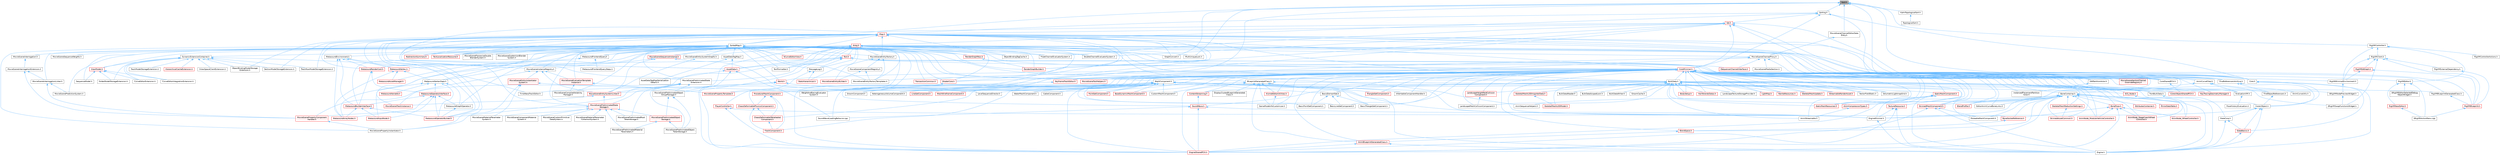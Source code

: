 digraph "Sort.h"
{
 // INTERACTIVE_SVG=YES
 // LATEX_PDF_SIZE
  bgcolor="transparent";
  edge [fontname=Helvetica,fontsize=10,labelfontname=Helvetica,labelfontsize=10];
  node [fontname=Helvetica,fontsize=10,shape=box,height=0.2,width=0.4];
  Node1 [id="Node000001",label="Sort.h",height=0.2,width=0.4,color="gray40", fillcolor="grey60", style="filled", fontcolor="black",tooltip=" "];
  Node1 -> Node2 [id="edge1_Node000001_Node000002",dir="back",color="steelblue1",style="solid",tooltip=" "];
  Node2 [id="Node000002",label="AnimCurveFilter.h",height=0.2,width=0.4,color="grey40", fillcolor="white", style="filled",URL="$d6/d0e/AnimCurveFilter_8h.html",tooltip=" "];
  Node2 -> Node3 [id="edge2_Node000002_Node000003",dir="back",color="steelblue1",style="solid",tooltip=" "];
  Node3 [id="Node000003",label="AnimCurveUtils.h",height=0.2,width=0.4,color="grey40", fillcolor="white", style="filled",URL="$d2/d99/AnimCurveUtils_8h.html",tooltip=" "];
  Node2 -> Node4 [id="edge3_Node000002_Node000004",dir="back",color="steelblue1",style="solid",tooltip=" "];
  Node4 [id="Node000004",label="BoneContainer.h",height=0.2,width=0.4,color="grey40", fillcolor="white", style="filled",URL="$d9/d68/BoneContainer_8h.html",tooltip=" "];
  Node4 -> Node5 [id="edge4_Node000004_Node000005",dir="back",color="steelblue1",style="solid",tooltip=" "];
  Node5 [id="Node000005",label="AnimCompressionTypes.h",height=0.2,width=0.4,color="red", fillcolor="#FFF0F0", style="filled",URL="$d1/d3b/AnimCompressionTypes_8h.html",tooltip=" "];
  Node5 -> Node14 [id="edge5_Node000005_Node000014",dir="back",color="steelblue1",style="solid",tooltip=" "];
  Node14 [id="Node000014",label="AnimStreamable.h",height=0.2,width=0.4,color="grey40", fillcolor="white", style="filled",URL="$d1/d46/AnimStreamable_8h.html",tooltip=" "];
  Node4 -> Node39 [id="edge6_Node000004_Node000039",dir="back",color="steelblue1",style="solid",tooltip=" "];
  Node39 [id="Node000039",label="AnimNode_ModularVehicleController.h",height=0.2,width=0.4,color="red", fillcolor="#FFF0F0", style="filled",URL="$d8/d10/AnimNode__ModularVehicleController_8h.html",tooltip=" "];
  Node4 -> Node41 [id="edge7_Node000004_Node000041",dir="back",color="steelblue1",style="solid",tooltip=" "];
  Node41 [id="Node000041",label="AnimNode_StageCoachWheel\lController.h",height=0.2,width=0.4,color="red", fillcolor="#FFF0F0", style="filled",URL="$d0/d68/AnimNode__StageCoachWheelController_8h.html",tooltip=" "];
  Node4 -> Node43 [id="edge8_Node000004_Node000043",dir="back",color="steelblue1",style="solid",tooltip=" "];
  Node43 [id="Node000043",label="AnimNode_WheelController.h",height=0.2,width=0.4,color="red", fillcolor="#FFF0F0", style="filled",URL="$d4/dbf/AnimNode__WheelController_8h.html",tooltip=" "];
  Node4 -> Node45 [id="edge9_Node000004_Node000045",dir="back",color="steelblue1",style="solid",tooltip=" "];
  Node45 [id="Node000045",label="AnimSequenceHelpers.h",height=0.2,width=0.4,color="grey40", fillcolor="white", style="filled",URL="$dd/d12/AnimSequenceHelpers_8h.html",tooltip=" "];
  Node4 -> Node46 [id="edge10_Node000004_Node000046",dir="back",color="steelblue1",style="solid",tooltip=" "];
  Node46 [id="Node000046",label="AttributesContainer.h",height=0.2,width=0.4,color="red", fillcolor="#FFF0F0", style="filled",URL="$d7/db7/AttributesContainer_8h.html",tooltip=" "];
  Node4 -> Node247 [id="edge11_Node000004_Node000247",dir="back",color="steelblue1",style="solid",tooltip=" "];
  Node247 [id="Node000247",label="BlendProfile.h",height=0.2,width=0.4,color="red", fillcolor="#FFF0F0", style="filled",URL="$d6/d9c/BlendProfile_8h.html",tooltip=" "];
  Node4 -> Node169 [id="edge12_Node000004_Node000169",dir="back",color="steelblue1",style="solid",tooltip=" "];
  Node169 [id="Node000169",label="BlendSpace.h",height=0.2,width=0.4,color="red", fillcolor="#FFF0F0", style="filled",URL="$d7/d9b/BlendSpace_8h.html",tooltip=" "];
  Node169 -> Node54 [id="edge13_Node000169_Node000054",dir="back",color="steelblue1",style="solid",tooltip=" "];
  Node54 [id="Node000054",label="AnimBlueprintGeneratedClass.h",height=0.2,width=0.4,color="red", fillcolor="#FFF0F0", style="filled",URL="$dc/d81/AnimBlueprintGeneratedClass_8h.html",tooltip=" "];
  Node54 -> Node144 [id="edge14_Node000054_Node000144",dir="back",color="steelblue1",style="solid",tooltip=" "];
  Node144 [id="Node000144",label="Engine.h",height=0.2,width=0.4,color="grey40", fillcolor="white", style="filled",URL="$d1/d34/Public_2Engine_8h.html",tooltip=" "];
  Node54 -> Node30 [id="edge15_Node000054_Node000030",dir="back",color="steelblue1",style="solid",tooltip=" "];
  Node30 [id="Node000030",label="EngineSharedPCH.h",height=0.2,width=0.4,color="red", fillcolor="#FFF0F0", style="filled",URL="$dc/dbb/EngineSharedPCH_8h.html",tooltip=" "];
  Node4 -> Node256 [id="edge16_Node000004_Node000256",dir="back",color="steelblue1",style="solid",tooltip=" "];
  Node256 [id="Node000256",label="BonePose.h",height=0.2,width=0.4,color="red", fillcolor="#FFF0F0", style="filled",URL="$dd/d83/BonePose_8h.html",tooltip=" "];
  Node256 -> Node39 [id="edge17_Node000256_Node000039",dir="back",color="steelblue1",style="solid",tooltip=" "];
  Node256 -> Node41 [id="edge18_Node000256_Node000041",dir="back",color="steelblue1",style="solid",tooltip=" "];
  Node256 -> Node43 [id="edge19_Node000256_Node000043",dir="back",color="steelblue1",style="solid",tooltip=" "];
  Node256 -> Node260 [id="edge20_Node000256_Node000260",dir="back",color="steelblue1",style="solid",tooltip=" "];
  Node260 [id="Node000260",label="BoneSocketReference.h",height=0.2,width=0.4,color="red", fillcolor="#FFF0F0", style="filled",URL="$d4/d1c/BoneSocketReference_8h.html",tooltip=" "];
  Node260 -> Node169 [id="edge21_Node000260_Node000169",dir="back",color="steelblue1",style="solid",tooltip=" "];
  Node256 -> Node30 [id="edge22_Node000256_Node000030",dir="back",color="steelblue1",style="solid",tooltip=" "];
  Node4 -> Node260 [id="edge23_Node000004_Node000260",dir="back",color="steelblue1",style="solid",tooltip=" "];
  Node4 -> Node261 [id="edge24_Node000004_Node000261",dir="back",color="steelblue1",style="solid",tooltip=" "];
  Node261 [id="Node000261",label="EditorAnimCurveBoneLinks.h",height=0.2,width=0.4,color="grey40", fillcolor="white", style="filled",URL="$d8/dea/EditorAnimCurveBoneLinks_8h.html",tooltip=" "];
  Node4 -> Node144 [id="edge25_Node000004_Node000144",dir="back",color="steelblue1",style="solid",tooltip=" "];
  Node4 -> Node198 [id="edge26_Node000004_Node000198",dir="back",color="steelblue1",style="solid",tooltip=" "];
  Node198 [id="Node000198",label="EngineMinimal.h",height=0.2,width=0.4,color="grey40", fillcolor="white", style="filled",URL="$d0/d2c/EngineMinimal_8h.html",tooltip=" "];
  Node198 -> Node144 [id="edge27_Node000198_Node000144",dir="back",color="steelblue1",style="solid",tooltip=" "];
  Node4 -> Node30 [id="edge28_Node000004_Node000030",dir="back",color="steelblue1",style="solid",tooltip=" "];
  Node4 -> Node262 [id="edge29_Node000004_Node000262",dir="back",color="steelblue1",style="solid",tooltip=" "];
  Node262 [id="Node000262",label="MirrorDataTable.h",height=0.2,width=0.4,color="red", fillcolor="#FFF0F0", style="filled",URL="$d3/d9e/MirrorDataTable_8h.html",tooltip=" "];
  Node4 -> Node265 [id="edge30_Node000004_Node000265",dir="back",color="steelblue1",style="solid",tooltip=" "];
  Node265 [id="Node000265",label="PoseableMeshComponent.h",height=0.2,width=0.4,color="grey40", fillcolor="white", style="filled",URL="$df/d28/PoseableMeshComponent_8h.html",tooltip=" "];
  Node4 -> Node266 [id="edge31_Node000004_Node000266",dir="back",color="steelblue1",style="solid",tooltip=" "];
  Node266 [id="Node000266",label="SkeletalMeshReductionSettings.h",height=0.2,width=0.4,color="red", fillcolor="#FFF0F0", style="filled",URL="$d9/dae/SkeletalMeshReductionSettings_8h.html",tooltip=" "];
  Node266 -> Node268 [id="edge32_Node000266_Node000268",dir="back",color="steelblue1",style="solid",tooltip=" "];
  Node268 [id="Node000268",label="SkinnedAssetCommon.h",height=0.2,width=0.4,color="red", fillcolor="#FFF0F0", style="filled",URL="$dc/dea/SkinnedAssetCommon_8h.html",tooltip=" "];
  Node4 -> Node268 [id="edge33_Node000004_Node000268",dir="back",color="steelblue1",style="solid",tooltip=" "];
  Node4 -> Node302 [id="edge34_Node000004_Node000302",dir="back",color="steelblue1",style="solid",tooltip=" "];
  Node302 [id="Node000302",label="SkinnedMeshComponent.h",height=0.2,width=0.4,color="red", fillcolor="#FFF0F0", style="filled",URL="$da/d62/SkinnedMeshComponent_8h.html",tooltip=" "];
  Node302 -> Node144 [id="edge35_Node000302_Node000144",dir="back",color="steelblue1",style="solid",tooltip=" "];
  Node302 -> Node30 [id="edge36_Node000302_Node000030",dir="back",color="steelblue1",style="solid",tooltip=" "];
  Node302 -> Node265 [id="edge37_Node000302_Node000265",dir="back",color="steelblue1",style="solid",tooltip=" "];
  Node2 -> Node182 [id="edge38_Node000002_Node000182",dir="back",color="steelblue1",style="solid",tooltip=" "];
  Node182 [id="Node000182",label="EvaluationVM.h",height=0.2,width=0.4,color="grey40", fillcolor="white", style="filled",URL="$d0/d71/EvaluationVM_8h.html",tooltip=" "];
  Node182 -> Node183 [id="edge39_Node000182_Node000183",dir="back",color="steelblue1",style="solid",tooltip=" "];
  Node183 [id="Node000183",label="PoseHistoryEvaluation.h",height=0.2,width=0.4,color="grey40", fillcolor="white", style="filled",URL="$d5/d97/PoseHistoryEvaluation_8h.html",tooltip=" "];
  Node1 -> Node304 [id="edge40_Node000001_Node000304",dir="back",color="steelblue1",style="solid",tooltip=" "];
  Node304 [id="Node000304",label="FindReferencersArchive.h",height=0.2,width=0.4,color="grey40", fillcolor="white", style="filled",URL="$d5/d8f/FindReferencersArchive_8h.html",tooltip=" "];
  Node304 -> Node305 [id="edge41_Node000304_Node000305",dir="back",color="steelblue1",style="solid",tooltip=" "];
  Node305 [id="Node000305",label="CoreUObject.h",height=0.2,width=0.4,color="grey40", fillcolor="white", style="filled",URL="$d0/ded/CoreUObject_8h.html",tooltip=" "];
  Node305 -> Node144 [id="edge42_Node000305_Node000144",dir="back",color="steelblue1",style="solid",tooltip=" "];
  Node305 -> Node198 [id="edge43_Node000305_Node000198",dir="back",color="steelblue1",style="solid",tooltip=" "];
  Node305 -> Node306 [id="edge44_Node000305_Node000306",dir="back",color="steelblue1",style="solid",tooltip=" "];
  Node306 [id="Node000306",label="SlateBasics.h",height=0.2,width=0.4,color="red", fillcolor="#FFF0F0", style="filled",URL="$da/d2f/SlateBasics_8h.html",tooltip=" "];
  Node306 -> Node144 [id="edge45_Node000306_Node000144",dir="back",color="steelblue1",style="solid",tooltip=" "];
  Node305 -> Node309 [id="edge46_Node000305_Node000309",dir="back",color="steelblue1",style="solid",tooltip=" "];
  Node309 [id="Node000309",label="SlateCore.h",height=0.2,width=0.4,color="grey40", fillcolor="white", style="filled",URL="$dc/d03/SlateCore_8h.html",tooltip=" "];
  Node309 -> Node144 [id="edge47_Node000309_Node000144",dir="back",color="steelblue1",style="solid",tooltip=" "];
  Node309 -> Node306 [id="edge48_Node000309_Node000306",dir="back",color="steelblue1",style="solid",tooltip=" "];
  Node304 -> Node310 [id="edge49_Node000304_Node000310",dir="back",color="steelblue1",style="solid",tooltip=" "];
  Node310 [id="Node000310",label="FindObjectReferencers.h",height=0.2,width=0.4,color="grey40", fillcolor="white", style="filled",URL="$dc/dab/FindObjectReferencers_8h.html",tooltip=" "];
  Node310 -> Node305 [id="edge50_Node000310_Node000305",dir="back",color="steelblue1",style="solid",tooltip=" "];
  Node1 -> Node311 [id="edge51_Node000001_Node000311",dir="back",color="steelblue1",style="solid",tooltip=" "];
  Node311 [id="Node000311",label="GraphConvert.h",height=0.2,width=0.4,color="grey40", fillcolor="white", style="filled",URL="$d8/d11/GraphConvert_8h.html",tooltip=" "];
  Node1 -> Node312 [id="edge52_Node000001_Node000312",dir="back",color="steelblue1",style="solid",tooltip=" "];
  Node312 [id="Node000312",label="KahnTopologicalSort.h",height=0.2,width=0.4,color="grey40", fillcolor="white", style="filled",URL="$d1/def/KahnTopologicalSort_8h.html",tooltip=" "];
  Node312 -> Node313 [id="edge53_Node000312_Node000313",dir="back",color="steelblue1",style="solid",tooltip=" "];
  Node313 [id="Node000313",label="TopologicalSort.h",height=0.2,width=0.4,color="grey40", fillcolor="white", style="filled",URL="$df/d9b/TopologicalSort_8h.html",tooltip=" "];
  Node1 -> Node314 [id="edge54_Node000001_Node000314",dir="back",color="steelblue1",style="solid",tooltip=" "];
  Node314 [id="Node000314",label="MovieSceneChannelEditorData\lEntry.h",height=0.2,width=0.4,color="grey40", fillcolor="white", style="filled",URL="$d4/d3f/MovieSceneChannelEditorDataEntry_8h.html",tooltip=" "];
  Node314 -> Node315 [id="edge55_Node000314_Node000315",dir="back",color="steelblue1",style="solid",tooltip=" "];
  Node315 [id="Node000315",label="MovieSceneChannelProxy.h",height=0.2,width=0.4,color="grey40", fillcolor="white", style="filled",URL="$d8/dea/MovieSceneChannelProxy_8h.html",tooltip=" "];
  Node315 -> Node316 [id="edge56_Node000315_Node000316",dir="back",color="steelblue1",style="solid",tooltip=" "];
  Node316 [id="Node000316",label="ISequencerChannelInterface.h",height=0.2,width=0.4,color="red", fillcolor="#FFF0F0", style="filled",URL="$d0/dd3/ISequencerChannelInterface_8h.html",tooltip=" "];
  Node315 -> Node336 [id="edge57_Node000315_Node000336",dir="back",color="steelblue1",style="solid",tooltip=" "];
  Node336 [id="Node000336",label="KeyframeTrackEditor.h",height=0.2,width=0.4,color="red", fillcolor="#FFF0F0", style="filled",URL="$dd/d47/KeyframeTrackEditor_8h.html",tooltip=" "];
  Node336 -> Node342 [id="edge58_Node000336_Node000342",dir="back",color="steelblue1",style="solid",tooltip=" "];
  Node342 [id="Node000342",label="TimeWarpTrackEditor.h",height=0.2,width=0.4,color="grey40", fillcolor="white", style="filled",URL="$dc/d2e/TimeWarpTrackEditor_8h.html",tooltip=" "];
  Node315 -> Node343 [id="edge59_Node000315_Node000343",dir="back",color="steelblue1",style="solid",tooltip=" "];
  Node343 [id="Node000343",label="MovieSceneMediaSection.h",height=0.2,width=0.4,color="grey40", fillcolor="white", style="filled",URL="$d2/df2/MovieSceneMediaSection_8h.html",tooltip=" "];
  Node315 -> Node344 [id="edge60_Node000315_Node000344",dir="back",color="steelblue1",style="solid",tooltip=" "];
  Node344 [id="Node000344",label="MovieSceneSectionChannel\lOverrideRegistry.h",height=0.2,width=0.4,color="red", fillcolor="#FFF0F0", style="filled",URL="$d0/d33/MovieSceneSectionChannelOverrideRegistry_8h.html",tooltip=" "];
  Node315 -> Node32 [id="edge61_Node000315_Node000032",dir="back",color="steelblue1",style="solid",tooltip=" "];
  Node32 [id="Node000032",label="MovieSceneToolHelpers.h",height=0.2,width=0.4,color="red", fillcolor="#FFF0F0", style="filled",URL="$d4/d0e/MovieSceneToolHelpers_8h.html",tooltip=" "];
  Node1 -> Node417 [id="edge62_Node000001_Node000417",dir="back",color="steelblue1",style="solid",tooltip=" "];
  Node417 [id="Node000417",label="MultiUniqueLock.h",height=0.2,width=0.4,color="grey40", fillcolor="white", style="filled",URL="$da/d96/MultiUniqueLock_8h.html",tooltip=" "];
  Node1 -> Node418 [id="edge63_Node000001_Node000418",dir="back",color="steelblue1",style="solid",tooltip=" "];
  Node418 [id="Node000418",label="RigVMController.h",height=0.2,width=0.4,color="grey40", fillcolor="white", style="filled",URL="$da/d1e/RigVMController_8h.html",tooltip=" "];
  Node418 -> Node419 [id="edge64_Node000418_Node000419",dir="back",color="steelblue1",style="solid",tooltip=" "];
  Node419 [id="Node000419",label="RigVMClient.h",height=0.2,width=0.4,color="grey40", fillcolor="white", style="filled",URL="$db/d93/RigVMClient_8h.html",tooltip=" "];
  Node419 -> Node420 [id="edge65_Node000419_Node000420",dir="back",color="steelblue1",style="solid",tooltip=" "];
  Node420 [id="Node000420",label="RigVMBlueprint.h",height=0.2,width=0.4,color="red", fillcolor="#FFF0F0", style="filled",URL="$df/d44/RigVMBlueprint_8h.html",tooltip=" "];
  Node420 -> Node439 [id="edge66_Node000420_Node000439",dir="back",color="steelblue1",style="solid",tooltip=" "];
  Node439 [id="Node000439",label="SRigVMActionMenu.cpp",height=0.2,width=0.4,color="grey40", fillcolor="white", style="filled",URL="$dc/d4c/SRigVMActionMenu_8cpp.html",tooltip=" "];
  Node419 -> Node452 [id="edge67_Node000419_Node000452",dir="back",color="steelblue1",style="solid",tooltip=" "];
  Node452 [id="Node000452",label="RigVMEdGraph.h",height=0.2,width=0.4,color="red", fillcolor="#FFF0F0", style="filled",URL="$d9/d8c/RigVMEdGraph_8h.html",tooltip=" "];
  Node452 -> Node420 [id="edge68_Node000452_Node000420",dir="back",color="steelblue1",style="solid",tooltip=" "];
  Node452 -> Node453 [id="edge69_Node000452_Node000453",dir="back",color="steelblue1",style="solid",tooltip=" "];
  Node453 [id="Node000453",label="RigVMMinimalEnvironment.h",height=0.2,width=0.4,color="grey40", fillcolor="white", style="filled",URL="$d4/d4a/RigVMMinimalEnvironment_8h.html",tooltip=" "];
  Node453 -> Node447 [id="edge70_Node000453_Node000447",dir="back",color="steelblue1",style="solid",tooltip=" "];
  Node447 [id="Node000447",label="SRigVMNodePreviewWidget.h",height=0.2,width=0.4,color="grey40", fillcolor="white", style="filled",URL="$d5/d72/SRigVMNodePreviewWidget_8h.html",tooltip=" "];
  Node447 -> Node437 [id="edge71_Node000447_Node000437",dir="back",color="steelblue1",style="solid",tooltip=" "];
  Node437 [id="Node000437",label="SRigVMSwapFunctionsWidget.h",height=0.2,width=0.4,color="grey40", fillcolor="white", style="filled",URL="$d0/da2/SRigVMSwapFunctionsWidget_8h.html",tooltip=" "];
  Node419 -> Node456 [id="edge72_Node000419_Node000456",dir="back",color="steelblue1",style="solid",tooltip=" "];
  Node456 [id="Node000456",label="RigVMExternalDependency.h",height=0.2,width=0.4,color="grey40", fillcolor="white", style="filled",URL="$d2/d83/RigVMExternalDependency_8h.html",tooltip=" "];
  Node456 -> Node420 [id="edge73_Node000456_Node000420",dir="back",color="steelblue1",style="solid",tooltip=" "];
  Node419 -> Node453 [id="edge74_Node000419_Node000453",dir="back",color="steelblue1",style="solid",tooltip=" "];
  Node419 -> Node437 [id="edge75_Node000419_Node000437",dir="back",color="steelblue1",style="solid",tooltip=" "];
  Node418 -> Node457 [id="edge76_Node000418_Node000457",dir="back",color="steelblue1",style="solid",tooltip=" "];
  Node457 [id="Node000457",label="RigVMControllerActions.h",height=0.2,width=0.4,color="grey40", fillcolor="white", style="filled",URL="$d3/dc4/RigVMControllerActions_8h.html",tooltip=" "];
  Node418 -> Node458 [id="edge77_Node000418_Node000458",dir="back",color="steelblue1",style="solid",tooltip=" "];
  Node458 [id="Node000458",label="RigVMEditor.h",height=0.2,width=0.4,color="grey40", fillcolor="white", style="filled",URL="$d3/d13/RigVMEditor_8h.html",tooltip=" "];
  Node458 -> Node459 [id="edge78_Node000458_Node000459",dir="back",color="steelblue1",style="solid",tooltip=" "];
  Node459 [id="Node000459",label="RigVMNewEditor.h",height=0.2,width=0.4,color="red", fillcolor="#FFF0F0", style="filled",URL="$df/dd1/RigVMNewEditor_8h.html",tooltip=" "];
  Node459 -> Node439 [id="edge79_Node000459_Node000439",dir="back",color="steelblue1",style="solid",tooltip=" "];
  Node458 -> Node439 [id="edge80_Node000458_Node000439",dir="back",color="steelblue1",style="solid",tooltip=" "];
  Node458 -> Node460 [id="edge81_Node000458_Node000460",dir="back",color="steelblue1",style="solid",tooltip=" "];
  Node460 [id="Node000460",label="SRigVMEditorSelectedDebug\lObjectWidget.h",height=0.2,width=0.4,color="grey40", fillcolor="white", style="filled",URL="$d9/dcd/SRigVMEditorSelectedDebugObjectWidget_8h.html",tooltip=" "];
  Node418 -> Node453 [id="edge82_Node000418_Node000453",dir="back",color="steelblue1",style="solid",tooltip=" "];
  Node1 -> Node461 [id="edge83_Node000001_Node000461",dir="back",color="steelblue1",style="solid",tooltip=" "];
  Node461 [id="Node000461",label="SortedMap.h",height=0.2,width=0.4,color="grey40", fillcolor="white", style="filled",URL="$d1/dcf/SortedMap_8h.html",tooltip=" "];
  Node461 -> Node462 [id="edge84_Node000461_Node000462",dir="back",color="steelblue1",style="solid",tooltip=" "];
  Node462 [id="Node000462",label="AssetDataTagMap.h",height=0.2,width=0.4,color="grey40", fillcolor="white", style="filled",URL="$d5/d16/AssetDataTagMap_8h.html",tooltip=" "];
  Node462 -> Node463 [id="edge85_Node000462_Node000463",dir="back",color="steelblue1",style="solid",tooltip=" "];
  Node463 [id="Node000463",label="AssetData.h",height=0.2,width=0.4,color="red", fillcolor="#FFF0F0", style="filled",URL="$d9/d19/AssetData_8h.html",tooltip=" "];
  Node463 -> Node496 [id="edge86_Node000463_Node000496",dir="back",color="steelblue1",style="solid",tooltip=" "];
  Node496 [id="Node000496",label="AssetDataTagMapSerialization\lDetails.h",height=0.2,width=0.4,color="grey40", fillcolor="white", style="filled",URL="$d5/d67/AssetDataTagMapSerializationDetails_8h.html",tooltip=" "];
  Node463 -> Node30 [id="edge87_Node000463_Node000030",dir="back",color="steelblue1",style="solid",tooltip=" "];
  Node463 -> Node1093 [id="edge88_Node000463_Node001093",dir="back",color="steelblue1",style="solid",tooltip=" "];
  Node1093 [id="Node001093",label="SoundWaveLoadingBehavior.cpp",height=0.2,width=0.4,color="grey40", fillcolor="white", style="filled",URL="$d7/d95/SoundWaveLoadingBehavior_8cpp.html",tooltip=" "];
  Node462 -> Node496 [id="edge89_Node000462_Node000496",dir="back",color="steelblue1",style="solid",tooltip=" "];
  Node461 -> Node1098 [id="edge90_Node000461_Node001098",dir="back",color="steelblue1",style="solid",tooltip=" "];
  Node1098 [id="Node001098",label="BlueprintGeneratedClass.h",height=0.2,width=0.4,color="grey40", fillcolor="white", style="filled",URL="$d6/d77/BlueprintGeneratedClass_8h.html",tooltip=" "];
  Node1098 -> Node54 [id="edge91_Node001098_Node000054",dir="back",color="steelblue1",style="solid",tooltip=" "];
  Node1098 -> Node1099 [id="edge92_Node001098_Node001099",dir="back",color="steelblue1",style="solid",tooltip=" "];
  Node1099 [id="Node001099",label="DisplayClusterBlueprintGenerated\lClass.h",height=0.2,width=0.4,color="grey40", fillcolor="white", style="filled",URL="$d4/d8f/DisplayClusterBlueprintGeneratedClass_8h.html",tooltip=" "];
  Node1098 -> Node144 [id="edge93_Node001098_Node000144",dir="back",color="steelblue1",style="solid",tooltip=" "];
  Node1098 -> Node30 [id="edge94_Node001098_Node000030",dir="back",color="steelblue1",style="solid",tooltip=" "];
  Node1098 -> Node676 [id="edge95_Node001098_Node000676",dir="back",color="steelblue1",style="solid",tooltip=" "];
  Node676 [id="Node000676",label="GameModeInfoCustomizer.h",height=0.2,width=0.4,color="grey40", fillcolor="white", style="filled",URL="$d5/df3/GameModeInfoCustomizer_8h.html",tooltip=" "];
  Node1098 -> Node1100 [id="edge96_Node001098_Node001100",dir="back",color="steelblue1",style="solid",tooltip=" "];
  Node1100 [id="Node001100",label="InheritableComponentHandler.h",height=0.2,width=0.4,color="grey40", fillcolor="white", style="filled",URL="$d0/def/InheritableComponentHandler_8h.html",tooltip=" "];
  Node1098 -> Node1101 [id="edge97_Node001098_Node001101",dir="back",color="steelblue1",style="solid",tooltip=" "];
  Node1101 [id="Node001101",label="KismetEditorUtilities.h",height=0.2,width=0.4,color="red", fillcolor="#FFF0F0", style="filled",URL="$d4/d72/KismetEditorUtilities_8h.html",tooltip=" "];
  Node1101 -> Node676 [id="edge98_Node001101_Node000676",dir="back",color="steelblue1",style="solid",tooltip=" "];
  Node1098 -> Node1103 [id="edge99_Node001098_Node001103",dir="back",color="steelblue1",style="solid",tooltip=" "];
  Node1103 [id="Node001103",label="LevelSequenceDirector.h",height=0.2,width=0.4,color="grey40", fillcolor="white", style="filled",URL="$d8/d00/LevelSequenceDirector_8h.html",tooltip=" "];
  Node1098 -> Node701 [id="edge100_Node001098_Node000701",dir="back",color="steelblue1",style="solid",tooltip=" "];
  Node701 [id="Node000701",label="RigVMBlueprintGeneratedClass.h",height=0.2,width=0.4,color="grey40", fillcolor="white", style="filled",URL="$d4/dec/RigVMBlueprintGeneratedClass_8h.html",tooltip=" "];
  Node701 -> Node420 [id="edge101_Node000701_Node000420",dir="back",color="steelblue1",style="solid",tooltip=" "];
  Node1098 -> Node1104 [id="edge102_Node001098_Node001104",dir="back",color="steelblue1",style="solid",tooltip=" "];
  Node1104 [id="Node001104",label="SCS_Node.h",height=0.2,width=0.4,color="red", fillcolor="#FFF0F0", style="filled",URL="$d7/d7b/SCS__Node_8h.html",tooltip=" "];
  Node1104 -> Node144 [id="edge103_Node001104_Node000144",dir="back",color="steelblue1",style="solid",tooltip=" "];
  Node461 -> Node1105 [id="edge104_Node000461_Node001105",dir="back",color="steelblue1",style="solid",tooltip=" "];
  Node1105 [id="Node001105",label="BulkData.h",height=0.2,width=0.4,color="grey40", fillcolor="white", style="filled",URL="$d4/d8e/BulkData_8h.html",tooltip=" "];
  Node1105 -> Node5 [id="edge105_Node001105_Node000005",dir="back",color="steelblue1",style="solid",tooltip=" "];
  Node1105 -> Node14 [id="edge106_Node001105_Node000014",dir="back",color="steelblue1",style="solid",tooltip=" "];
  Node1105 -> Node1106 [id="edge107_Node001105_Node001106",dir="back",color="steelblue1",style="solid",tooltip=" "];
  Node1106 [id="Node001106",label="BodySetup.h",height=0.2,width=0.4,color="red", fillcolor="#FFF0F0", style="filled",URL="$d8/d7b/BodySetup_8h.html",tooltip=" "];
  Node1105 -> Node1151 [id="edge108_Node001105_Node001151",dir="back",color="steelblue1",style="solid",tooltip=" "];
  Node1151 [id="Node001151",label="BulkDataReader.h",height=0.2,width=0.4,color="grey40", fillcolor="white", style="filled",URL="$d4/d9b/BulkDataReader_8h.html",tooltip=" "];
  Node1105 -> Node1152 [id="edge109_Node001105_Node001152",dir="back",color="steelblue1",style="solid",tooltip=" "];
  Node1152 [id="Node001152",label="BulkDataScopedLock.h",height=0.2,width=0.4,color="grey40", fillcolor="white", style="filled",URL="$da/d4e/BulkDataScopedLock_8h.html",tooltip=" "];
  Node1105 -> Node1153 [id="edge110_Node001105_Node001153",dir="back",color="steelblue1",style="solid",tooltip=" "];
  Node1153 [id="Node001153",label="BulkDataWriter.h",height=0.2,width=0.4,color="grey40", fillcolor="white", style="filled",URL="$dc/dcb/BulkDataWriter_8h.html",tooltip=" "];
  Node1105 -> Node1154 [id="edge111_Node001105_Node001154",dir="back",color="steelblue1",style="solid",tooltip=" "];
  Node1154 [id="Node001154",label="ContentStreaming.h",height=0.2,width=0.4,color="red", fillcolor="#FFF0F0", style="filled",URL="$dd/d05/ContentStreaming_8h.html",tooltip=" "];
  Node1154 -> Node1162 [id="edge112_Node001154_Node001162",dir="back",color="steelblue1",style="solid",tooltip=" "];
  Node1162 [id="Node001162",label="SoundWave.h",height=0.2,width=0.4,color="red", fillcolor="#FFF0F0", style="filled",URL="$d3/d6d/SoundWave_8h.html",tooltip=" "];
  Node1162 -> Node198 [id="edge113_Node001162_Node000198",dir="back",color="steelblue1",style="solid",tooltip=" "];
  Node1162 -> Node30 [id="edge114_Node001162_Node000030",dir="back",color="steelblue1",style="solid",tooltip=" "];
  Node1162 -> Node1093 [id="edge115_Node001162_Node001093",dir="back",color="steelblue1",style="solid",tooltip=" "];
  Node1105 -> Node305 [id="edge116_Node001105_Node000305",dir="back",color="steelblue1",style="solid",tooltip=" "];
  Node1105 -> Node1195 [id="edge117_Node001105_Node001195",dir="back",color="steelblue1",style="solid",tooltip=" "];
  Node1195 [id="Node001195",label="CoreUObjectSharedPCH.h",height=0.2,width=0.4,color="red", fillcolor="#FFF0F0", style="filled",URL="$de/d2f/CoreUObjectSharedPCH_8h.html",tooltip=" "];
  Node1105 -> Node1197 [id="edge118_Node001105_Node001197",dir="back",color="steelblue1",style="solid",tooltip=" "];
  Node1197 [id="Node001197",label="FontBulkData.h",height=0.2,width=0.4,color="grey40", fillcolor="white", style="filled",URL="$dc/dfb/FontBulkData_8h.html",tooltip=" "];
  Node1197 -> Node309 [id="edge119_Node001197_Node000309",dir="back",color="steelblue1",style="solid",tooltip=" "];
  Node1105 -> Node275 [id="edge120_Node001105_Node000275",dir="back",color="steelblue1",style="solid",tooltip=" "];
  Node275 [id="Node000275",label="GroomCache.h",height=0.2,width=0.4,color="grey40", fillcolor="white", style="filled",URL="$d7/d6e/GroomCache_8h.html",tooltip=" "];
  Node1105 -> Node1198 [id="edge121_Node001105_Node001198",dir="back",color="steelblue1",style="solid",tooltip=" "];
  Node1198 [id="Node001198",label="HairStrandsDatas.h",height=0.2,width=0.4,color="red", fillcolor="#FFF0F0", style="filled",URL="$d6/daf/HairStrandsDatas_8h.html",tooltip=" "];
  Node1105 -> Node1205 [id="edge122_Node001105_Node001205",dir="back",color="steelblue1",style="solid",tooltip=" "];
  Node1205 [id="Node001205",label="LandscapeHeightfieldCollision\lComponent.h",height=0.2,width=0.4,color="red", fillcolor="#FFF0F0", style="filled",URL="$d2/d06/LandscapeHeightfieldCollisionComponent_8h.html",tooltip=" "];
  Node1205 -> Node1206 [id="edge123_Node001205_Node001206",dir="back",color="steelblue1",style="solid",tooltip=" "];
  Node1206 [id="Node001206",label="LandscapeMeshCollisionComponent.h",height=0.2,width=0.4,color="grey40", fillcolor="white", style="filled",URL="$d0/dab/LandscapeMeshCollisionComponent_8h.html",tooltip=" "];
  Node1105 -> Node1206 [id="edge124_Node001105_Node001206",dir="back",color="steelblue1",style="solid",tooltip=" "];
  Node1105 -> Node1211 [id="edge125_Node001105_Node001211",dir="back",color="steelblue1",style="solid",tooltip=" "];
  Node1211 [id="Node001211",label="LandscapeTextureStorageProvider.h",height=0.2,width=0.4,color="grey40", fillcolor="white", style="filled",URL="$d6/d2b/LandscapeTextureStorageProvider_8h.html",tooltip=" "];
  Node1105 -> Node1212 [id="edge126_Node001105_Node001212",dir="back",color="steelblue1",style="solid",tooltip=" "];
  Node1212 [id="Node001212",label="LightMap.h",height=0.2,width=0.4,color="red", fillcolor="#FFF0F0", style="filled",URL="$d1/d76/LightMap_8h.html",tooltip=" "];
  Node1105 -> Node1218 [id="edge127_Node001105_Node001218",dir="back",color="steelblue1",style="solid",tooltip=" "];
  Node1218 [id="Node001218",label="NaniteResources.h",height=0.2,width=0.4,color="red", fillcolor="#FFF0F0", style="filled",URL="$d7/d8b/NaniteResources_8h.html",tooltip=" "];
  Node1105 -> Node1226 [id="edge128_Node001105_Node001226",dir="back",color="steelblue1",style="solid",tooltip=" "];
  Node1226 [id="Node001226",label="RayTracingGeometryManager.h",height=0.2,width=0.4,color="red", fillcolor="#FFF0F0", style="filled",URL="$d0/df3/RayTracingGeometryManager_8h.html",tooltip=" "];
  Node1105 -> Node1227 [id="edge129_Node001105_Node001227",dir="back",color="steelblue1",style="solid",tooltip=" "];
  Node1227 [id="Node001227",label="SkeletalMeshLODImporterData.h",height=0.2,width=0.4,color="red", fillcolor="#FFF0F0", style="filled",URL="$de/dc6/SkeletalMeshLODImporterData_8h.html",tooltip=" "];
  Node1227 -> Node1228 [id="edge130_Node001227_Node001228",dir="back",color="steelblue1",style="solid",tooltip=" "];
  Node1228 [id="Node001228",label="SkeletalMeshLODModel.h",height=0.2,width=0.4,color="red", fillcolor="#FFF0F0", style="filled",URL="$d2/d34/SkeletalMeshLODModel_8h.html",tooltip=" "];
  Node1105 -> Node1228 [id="edge131_Node001105_Node001228",dir="back",color="steelblue1",style="solid",tooltip=" "];
  Node1105 -> Node294 [id="edge132_Node001105_Node000294",dir="back",color="steelblue1",style="solid",tooltip=" "];
  Node294 [id="Node000294",label="SkeletalMeshUpdate.h",height=0.2,width=0.4,color="red", fillcolor="#FFF0F0", style="filled",URL="$df/d79/SkeletalMeshUpdate_8h.html",tooltip=" "];
  Node1105 -> Node1162 [id="edge133_Node001105_Node001162",dir="back",color="steelblue1",style="solid",tooltip=" "];
  Node1105 -> Node1230 [id="edge134_Node001105_Node001230",dir="back",color="steelblue1",style="solid",tooltip=" "];
  Node1230 [id="Node001230",label="StaticMeshResources.h",height=0.2,width=0.4,color="red", fillcolor="#FFF0F0", style="filled",URL="$d0/db7/StaticMeshResources_8h.html",tooltip=" "];
  Node1105 -> Node1248 [id="edge135_Node001105_Node001248",dir="back",color="steelblue1",style="solid",tooltip=" "];
  Node1248 [id="Node001248",label="StreamableRenderAsset.h",height=0.2,width=0.4,color="red", fillcolor="#FFF0F0", style="filled",URL="$d3/dbd/StreamableRenderAsset_8h.html",tooltip=" "];
  Node1105 -> Node1345 [id="edge136_Node001105_Node001345",dir="back",color="steelblue1",style="solid",tooltip=" "];
  Node1345 [id="Node001345",label="TextureResource.h",height=0.2,width=0.4,color="red", fillcolor="#FFF0F0", style="filled",URL="$dd/df3/TextureResource_8h.html",tooltip=" "];
  Node1345 -> Node144 [id="edge137_Node001345_Node000144",dir="back",color="steelblue1",style="solid",tooltip=" "];
  Node1345 -> Node198 [id="edge138_Node001345_Node000198",dir="back",color="steelblue1",style="solid",tooltip=" "];
  Node1345 -> Node30 [id="edge139_Node001345_Node000030",dir="back",color="steelblue1",style="solid",tooltip=" "];
  Node1105 -> Node1350 [id="edge140_Node001105_Node001350",dir="back",color="steelblue1",style="solid",tooltip=" "];
  Node1350 [id="Node001350",label="VectorFieldStatic.h",height=0.2,width=0.4,color="grey40", fillcolor="white", style="filled",URL="$d7/d68/VectorFieldStatic_8h.html",tooltip=" "];
  Node1105 -> Node1351 [id="edge141_Node001105_Node001351",dir="back",color="steelblue1",style="solid",tooltip=" "];
  Node1351 [id="Node001351",label="VolumetricLightmapGrid.h",height=0.2,width=0.4,color="grey40", fillcolor="white", style="filled",URL="$d9/d86/VolumetricLightmapGrid_8h.html",tooltip=" "];
  Node461 -> Node1352 [id="edge142_Node000461_Node001352",dir="back",color="steelblue1",style="solid",tooltip=" "];
  Node1352 [id="Node001352",label="DoubleChannelEvaluatorSystem.h",height=0.2,width=0.4,color="grey40", fillcolor="white", style="filled",URL="$d8/d79/DoubleChannelEvaluatorSystem_8h.html",tooltip=" "];
  Node461 -> Node1353 [id="edge143_Node000461_Node001353",dir="back",color="steelblue1",style="solid",tooltip=" "];
  Node1353 [id="Node001353",label="DynamicExtensionContainer.h",height=0.2,width=0.4,color="grey40", fillcolor="white", style="filled",URL="$db/d88/DynamicExtensionContainer_8h.html",tooltip=" "];
  Node1353 -> Node1354 [id="edge144_Node001353_Node001354",dir="back",color="steelblue1",style="solid",tooltip=" "];
  Node1354 [id="Node001354",label="CurveEditorExtension.h",height=0.2,width=0.4,color="grey40", fillcolor="white", style="filled",URL="$da/d91/CurveEditorExtension_8h.html",tooltip=" "];
  Node1353 -> Node1355 [id="edge145_Node001353_Node001355",dir="back",color="steelblue1",style="solid",tooltip=" "];
  Node1355 [id="Node001355",label="CurveEditorIntegrationExtension.h",height=0.2,width=0.4,color="grey40", fillcolor="white", style="filled",URL="$d9/ddc/CurveEditorIntegrationExtension_8h.html",tooltip=" "];
  Node1353 -> Node1356 [id="edge146_Node001353_Node001356",dir="back",color="steelblue1",style="solid",tooltip=" "];
  Node1356 [id="Node001356",label="FolderModelStorageExtension.h",height=0.2,width=0.4,color="grey40", fillcolor="white", style="filled",URL="$d6/d60/FolderModelStorageExtension_8h.html",tooltip=" "];
  Node1353 -> Node1357 [id="edge147_Node001353_Node001357",dir="back",color="steelblue1",style="solid",tooltip=" "];
  Node1357 [id="Node001357",label="HierarchicalCacheExtension.h",height=0.2,width=0.4,color="red", fillcolor="#FFF0F0", style="filled",URL="$da/d29/HierarchicalCacheExtension_8h.html",tooltip=" "];
  Node1353 -> Node1374 [id="edge148_Node001353_Node001374",dir="back",color="steelblue1",style="solid",tooltip=" "];
  Node1374 [id="Node001374",label="IViewSpaceClientExtension.h",height=0.2,width=0.4,color="grey40", fillcolor="white", style="filled",URL="$d4/d5c/IViewSpaceClientExtension_8h.html",tooltip=" "];
  Node1353 -> Node1375 [id="edge149_Node001353_Node001375",dir="back",color="steelblue1",style="solid",tooltip=" "];
  Node1375 [id="Node001375",label="ObjectBindingModelStorage\lExtension.h",height=0.2,width=0.4,color="grey40", fillcolor="white", style="filled",URL="$d0/d9f/ObjectBindingModelStorageExtension_8h.html",tooltip=" "];
  Node1353 -> Node1376 [id="edge150_Node001353_Node001376",dir="back",color="steelblue1",style="solid",tooltip=" "];
  Node1376 [id="Node001376",label="SectionModelStorageExtension.h",height=0.2,width=0.4,color="grey40", fillcolor="white", style="filled",URL="$dd/d78/SectionModelStorageExtension_8h.html",tooltip=" "];
  Node1353 -> Node342 [id="edge151_Node001353_Node000342",dir="back",color="steelblue1",style="solid",tooltip=" "];
  Node1353 -> Node331 [id="edge152_Node001353_Node000331",dir="back",color="steelblue1",style="solid",tooltip=" "];
  Node331 [id="Node000331",label="TrackModelStorageExtension.h",height=0.2,width=0.4,color="grey40", fillcolor="white", style="filled",URL="$d8/d98/TrackModelStorageExtension_8h.html",tooltip=" "];
  Node1353 -> Node1377 [id="edge153_Node001353_Node001377",dir="back",color="steelblue1",style="solid",tooltip=" "];
  Node1377 [id="Node001377",label="TrackRowModelStorageExtension.h",height=0.2,width=0.4,color="grey40", fillcolor="white", style="filled",URL="$d7/d9d/TrackRowModelStorageExtension_8h.html",tooltip=" "];
  Node1353 -> Node1378 [id="edge154_Node001353_Node001378",dir="back",color="steelblue1",style="solid",tooltip=" "];
  Node1378 [id="Node001378",label="ViewModel.h",height=0.2,width=0.4,color="red", fillcolor="#FFF0F0", style="filled",URL="$d1/df9/ViewModel_8h.html",tooltip=" "];
  Node1378 -> Node1354 [id="edge155_Node001378_Node001354",dir="back",color="steelblue1",style="solid",tooltip=" "];
  Node1378 -> Node1355 [id="edge156_Node001378_Node001355",dir="back",color="steelblue1",style="solid",tooltip=" "];
  Node1378 -> Node1356 [id="edge157_Node001378_Node001356",dir="back",color="steelblue1",style="solid",tooltip=" "];
  Node1378 -> Node1389 [id="edge158_Node001378_Node001389",dir="back",color="steelblue1",style="solid",tooltip=" "];
  Node1389 [id="Node001389",label="SequenceModel.h",height=0.2,width=0.4,color="grey40", fillcolor="white", style="filled",URL="$d4/d28/SequenceModel_8h.html",tooltip=" "];
  Node461 -> Node1427 [id="edge159_Node000461_Node001427",dir="back",color="steelblue1",style="solid",tooltip=" "];
  Node1427 [id="Node001427",label="FloatChannelEvaluatorSystem.h",height=0.2,width=0.4,color="grey40", fillcolor="white", style="filled",URL="$db/dba/FloatChannelEvaluatorSystem_8h.html",tooltip=" "];
  Node461 -> Node1428 [id="edge160_Node000461_Node001428",dir="back",color="steelblue1",style="solid",tooltip=" "];
  Node1428 [id="Node001428",label="ISMPartitionActor.h",height=0.2,width=0.4,color="grey40", fillcolor="white", style="filled",URL="$d8/dac/ISMPartitionActor_8h.html",tooltip=" "];
  Node1428 -> Node1429 [id="edge161_Node001428_Node001429",dir="back",color="steelblue1",style="solid",tooltip=" "];
  Node1429 [id="Node001429",label="InstancedPlacementPartition\lActor.h",height=0.2,width=0.4,color="grey40", fillcolor="white", style="filled",URL="$dd/d43/InstancedPlacementPartitionActor_8h.html",tooltip=" "];
  Node461 -> Node1430 [id="edge162_Node000461_Node001430",dir="back",color="steelblue1",style="solid",tooltip=" "];
  Node1430 [id="Node001430",label="MeshComponent.h",height=0.2,width=0.4,color="grey40", fillcolor="white", style="filled",URL="$dd/d57/MeshComponent_8h.html",tooltip=" "];
  Node1430 -> Node1431 [id="edge163_Node001430_Node001431",dir="back",color="steelblue1",style="solid",tooltip=" "];
  Node1431 [id="Node001431",label="BaseDynamicMeshComponent.h",height=0.2,width=0.4,color="red", fillcolor="#FFF0F0", style="filled",URL="$d3/df4/BaseDynamicMeshComponent_8h.html",tooltip=" "];
  Node1430 -> Node1446 [id="edge164_Node001430_Node001446",dir="back",color="steelblue1",style="solid",tooltip=" "];
  Node1446 [id="Node001446",label="BasicElementSet.h",height=0.2,width=0.4,color="grey40", fillcolor="white", style="filled",URL="$de/d31/BasicElementSet_8h.html",tooltip=" "];
  Node1446 -> Node1447 [id="edge165_Node001446_Node001447",dir="back",color="steelblue1",style="solid",tooltip=" "];
  Node1447 [id="Node001447",label="BasicLineSetComponent.h",height=0.2,width=0.4,color="grey40", fillcolor="white", style="filled",URL="$da/d78/BasicLineSetComponent_8h.html",tooltip=" "];
  Node1446 -> Node1448 [id="edge166_Node001446_Node001448",dir="back",color="steelblue1",style="solid",tooltip=" "];
  Node1448 [id="Node001448",label="BasicPointSetComponent.h",height=0.2,width=0.4,color="grey40", fillcolor="white", style="filled",URL="$d4/d5f/BasicPointSetComponent_8h.html",tooltip=" "];
  Node1446 -> Node1449 [id="edge167_Node001446_Node001449",dir="back",color="steelblue1",style="solid",tooltip=" "];
  Node1449 [id="Node001449",label="BasicTriangleSetComponent.h",height=0.2,width=0.4,color="grey40", fillcolor="white", style="filled",URL="$d0/d56/BasicTriangleSetComponent_8h.html",tooltip=" "];
  Node1430 -> Node1447 [id="edge168_Node001430_Node001447",dir="back",color="steelblue1",style="solid",tooltip=" "];
  Node1430 -> Node1448 [id="edge169_Node001430_Node001448",dir="back",color="steelblue1",style="solid",tooltip=" "];
  Node1430 -> Node1449 [id="edge170_Node001430_Node001449",dir="back",color="steelblue1",style="solid",tooltip=" "];
  Node1430 -> Node1450 [id="edge171_Node001430_Node001450",dir="back",color="steelblue1",style="solid",tooltip=" "];
  Node1450 [id="Node001450",label="CableComponent.h",height=0.2,width=0.4,color="grey40", fillcolor="white", style="filled",URL="$d4/dd5/CableComponent_8h.html",tooltip=" "];
  Node1430 -> Node1451 [id="edge172_Node001430_Node001451",dir="back",color="steelblue1",style="solid",tooltip=" "];
  Node1451 [id="Node001451",label="ChaosDeformablePhysicsComponent.h",height=0.2,width=0.4,color="red", fillcolor="#FFF0F0", style="filled",URL="$d3/da9/ChaosDeformablePhysicsComponent_8h.html",tooltip=" "];
  Node1451 -> Node1261 [id="edge173_Node001451_Node001261",dir="back",color="steelblue1",style="solid",tooltip=" "];
  Node1261 [id="Node001261",label="ChaosDeformableTetrahedral\lComponent.h",height=0.2,width=0.4,color="red", fillcolor="#FFF0F0", style="filled",URL="$d3/db3/ChaosDeformableTetrahedralComponent_8h.html",tooltip=" "];
  Node1261 -> Node1263 [id="edge174_Node001261_Node001263",dir="back",color="steelblue1",style="solid",tooltip=" "];
  Node1263 [id="Node001263",label="FleshComponent.h",height=0.2,width=0.4,color="red", fillcolor="#FFF0F0", style="filled",URL="$d0/d29/FleshComponent_8h.html",tooltip=" "];
  Node1451 -> Node1263 [id="edge175_Node001451_Node001263",dir="back",color="steelblue1",style="solid",tooltip=" "];
  Node1430 -> Node1261 [id="edge176_Node001430_Node001261",dir="back",color="steelblue1",style="solid",tooltip=" "];
  Node1430 -> Node1457 [id="edge177_Node001430_Node001457",dir="back",color="steelblue1",style="solid",tooltip=" "];
  Node1457 [id="Node001457",label="CustomMeshComponent.h",height=0.2,width=0.4,color="grey40", fillcolor="white", style="filled",URL="$de/d34/CustomMeshComponent_8h.html",tooltip=" "];
  Node1430 -> Node198 [id="edge178_Node001430_Node000198",dir="back",color="steelblue1",style="solid",tooltip=" "];
  Node1430 -> Node30 [id="edge179_Node001430_Node000030",dir="back",color="steelblue1",style="solid",tooltip=" "];
  Node1430 -> Node1263 [id="edge180_Node001430_Node001263",dir="back",color="steelblue1",style="solid",tooltip=" "];
  Node1430 -> Node276 [id="edge181_Node001430_Node000276",dir="back",color="steelblue1",style="solid",tooltip=" "];
  Node276 [id="Node000276",label="GroomComponent.h",height=0.2,width=0.4,color="grey40", fillcolor="white", style="filled",URL="$de/d2e/GroomComponent_8h.html",tooltip=" "];
  Node1430 -> Node1458 [id="edge182_Node001430_Node001458",dir="back",color="steelblue1",style="solid",tooltip=" "];
  Node1458 [id="Node001458",label="HeterogeneousVolumeComponent.h",height=0.2,width=0.4,color="grey40", fillcolor="white", style="filled",URL="$d6/daf/HeterogeneousVolumeComponent_8h.html",tooltip=" "];
  Node1430 -> Node1459 [id="edge183_Node001430_Node001459",dir="back",color="steelblue1",style="solid",tooltip=" "];
  Node1459 [id="Node001459",label="LineSetComponent.h",height=0.2,width=0.4,color="red", fillcolor="#FFF0F0", style="filled",URL="$d7/d6b/LineSetComponent_8h.html",tooltip=" "];
  Node1430 -> Node1462 [id="edge184_Node001430_Node001462",dir="back",color="steelblue1",style="solid",tooltip=" "];
  Node1462 [id="Node001462",label="MeshWireframeComponent.h",height=0.2,width=0.4,color="red", fillcolor="#FFF0F0", style="filled",URL="$d7/d66/MeshWireframeComponent_8h.html",tooltip=" "];
  Node1430 -> Node1463 [id="edge185_Node001430_Node001463",dir="back",color="steelblue1",style="solid",tooltip=" "];
  Node1463 [id="Node001463",label="PointSetComponent.h",height=0.2,width=0.4,color="red", fillcolor="#FFF0F0", style="filled",URL="$d8/d54/PointSetComponent_8h.html",tooltip=" "];
  Node1430 -> Node1464 [id="edge186_Node001430_Node001464",dir="back",color="steelblue1",style="solid",tooltip=" "];
  Node1464 [id="Node001464",label="ProceduralMeshComponent.h",height=0.2,width=0.4,color="red", fillcolor="#FFF0F0", style="filled",URL="$d5/d29/ProceduralMeshComponent_8h.html",tooltip=" "];
  Node1464 -> Node1451 [id="edge187_Node001464_Node001451",dir="back",color="steelblue1",style="solid",tooltip=" "];
  Node1464 -> Node1261 [id="edge188_Node001464_Node001261",dir="back",color="steelblue1",style="solid",tooltip=" "];
  Node1464 -> Node1263 [id="edge189_Node001464_Node001263",dir="back",color="steelblue1",style="solid",tooltip=" "];
  Node1430 -> Node302 [id="edge190_Node001430_Node000302",dir="back",color="steelblue1",style="solid",tooltip=" "];
  Node1430 -> Node1466 [id="edge191_Node001430_Node001466",dir="back",color="steelblue1",style="solid",tooltip=" "];
  Node1466 [id="Node001466",label="StaticMeshComponent.h",height=0.2,width=0.4,color="red", fillcolor="#FFF0F0", style="filled",URL="$da/daf/StaticMeshComponent_8h.html",tooltip=" "];
  Node1466 -> Node144 [id="edge192_Node001466_Node000144",dir="back",color="steelblue1",style="solid",tooltip=" "];
  Node1466 -> Node198 [id="edge193_Node001466_Node000198",dir="back",color="steelblue1",style="solid",tooltip=" "];
  Node1466 -> Node30 [id="edge194_Node001466_Node000030",dir="back",color="steelblue1",style="solid",tooltip=" "];
  Node1466 -> Node1230 [id="edge195_Node001466_Node001230",dir="back",color="steelblue1",style="solid",tooltip=" "];
  Node1430 -> Node1480 [id="edge196_Node001430_Node001480",dir="back",color="steelblue1",style="solid",tooltip=" "];
  Node1480 [id="Node001480",label="TriangleSetComponent.h",height=0.2,width=0.4,color="red", fillcolor="#FFF0F0", style="filled",URL="$d0/d95/TriangleSetComponent_8h.html",tooltip=" "];
  Node1430 -> Node1481 [id="edge197_Node001430_Node001481",dir="back",color="steelblue1",style="solid",tooltip=" "];
  Node1481 [id="Node001481",label="WaterMeshComponent.h",height=0.2,width=0.4,color="grey40", fillcolor="white", style="filled",URL="$d0/dd9/WaterMeshComponent_8h.html",tooltip=" "];
  Node461 -> Node1482 [id="edge198_Node000461_Node001482",dir="back",color="steelblue1",style="solid",tooltip=" "];
  Node1482 [id="Node001482",label="MessageLog.h",height=0.2,width=0.4,color="grey40", fillcolor="white", style="filled",URL="$de/d7e/MessageLog_8h.html",tooltip=" "];
  Node1482 -> Node1483 [id="edge199_Node001482_Node001483",dir="back",color="steelblue1",style="solid",tooltip=" "];
  Node1483 [id="Node001483",label="MovieScenePropertyTemplate.h",height=0.2,width=0.4,color="red", fillcolor="#FFF0F0", style="filled",URL="$d9/d24/MovieScenePropertyTemplate_8h.html",tooltip=" "];
  Node1482 -> Node1485 [id="edge200_Node001482_Node001485",dir="back",color="steelblue1",style="solid",tooltip=" "];
  Node1485 [id="Node001485",label="StatsHierarchical.h",height=0.2,width=0.4,color="red", fillcolor="#FFF0F0", style="filled",URL="$df/dae/StatsHierarchical_8h.html",tooltip=" "];
  Node461 -> Node1486 [id="edge201_Node000461_Node001486",dir="back",color="steelblue1",style="solid",tooltip=" "];
  Node1486 [id="Node001486",label="MetasoundEnvironment.h",height=0.2,width=0.4,color="grey40", fillcolor="white", style="filled",URL="$de/d0f/MetasoundEnvironment_8h.html",tooltip=" "];
  Node1486 -> Node1016 [id="edge202_Node001486_Node001016",dir="back",color="steelblue1",style="solid",tooltip=" "];
  Node1016 [id="Node001016",label="MetasoundArrayNodes.h",height=0.2,width=0.4,color="red", fillcolor="#FFF0F0", style="filled",URL="$de/d05/MetasoundArrayNodes_8h.html",tooltip=" "];
  Node1486 -> Node1487 [id="edge203_Node001486_Node001487",dir="back",color="steelblue1",style="solid",tooltip=" "];
  Node1487 [id="Node001487",label="MetasoundBuilderInterface.h",height=0.2,width=0.4,color="red", fillcolor="#FFF0F0", style="filled",URL="$d9/d0d/MetasoundBuilderInterface_8h.html",tooltip=" "];
  Node1487 -> Node1016 [id="edge204_Node001487_Node001016",dir="back",color="steelblue1",style="solid",tooltip=" "];
  Node1487 -> Node1489 [id="edge205_Node001487_Node001489",dir="back",color="steelblue1",style="solid",tooltip=" "];
  Node1489 [id="Node001489",label="MetasoundInputNode.h",height=0.2,width=0.4,color="red", fillcolor="#FFF0F0", style="filled",URL="$d3/d30/MetasoundInputNode_8h.html",tooltip=" "];
  Node1487 -> Node1497 [id="edge206_Node001487_Node001497",dir="back",color="steelblue1",style="solid",tooltip=" "];
  Node1497 [id="Node001497",label="MetasoundOperatorBuilder.h",height=0.2,width=0.4,color="red", fillcolor="#FFF0F0", style="filled",URL="$de/d63/MetasoundOperatorBuilder_8h.html",tooltip=" "];
  Node1486 -> Node1497 [id="edge207_Node001486_Node001497",dir="back",color="steelblue1",style="solid",tooltip=" "];
  Node1486 -> Node1498 [id="edge208_Node001486_Node001498",dir="back",color="steelblue1",style="solid",tooltip=" "];
  Node1498 [id="Node001498",label="MetasoundRenderCost.h",height=0.2,width=0.4,color="red", fillcolor="#FFF0F0", style="filled",URL="$d6/d0f/MetasoundRenderCost_8h.html",tooltip=" "];
  Node1498 -> Node1487 [id="edge209_Node001498_Node001487",dir="back",color="steelblue1",style="solid",tooltip=" "];
  Node1498 -> Node1499 [id="edge210_Node001498_Node001499",dir="back",color="steelblue1",style="solid",tooltip=" "];
  Node1499 [id="Node001499",label="MetasoundOperatorInterface.h",height=0.2,width=0.4,color="red", fillcolor="#FFF0F0", style="filled",URL="$dd/d27/MetasoundOperatorInterface_8h.html",tooltip=" "];
  Node1499 -> Node1016 [id="edge211_Node001499_Node001016",dir="back",color="steelblue1",style="solid",tooltip=" "];
  Node1499 -> Node1487 [id="edge212_Node001499_Node001487",dir="back",color="steelblue1",style="solid",tooltip=" "];
  Node1499 -> Node1501 [id="edge213_Node001499_Node001501",dir="back",color="steelblue1",style="solid",tooltip=" "];
  Node1501 [id="Node001501",label="MetasoundGraphOperator.h",height=0.2,width=0.4,color="grey40", fillcolor="white", style="filled",URL="$d2/dd4/MetasoundGraphOperator_8h.html",tooltip=" "];
  Node1501 -> Node1497 [id="edge214_Node001501_Node001497",dir="back",color="steelblue1",style="solid",tooltip=" "];
  Node1499 -> Node1489 [id="edge215_Node001499_Node001489",dir="back",color="steelblue1",style="solid",tooltip=" "];
  Node1499 -> Node1497 [id="edge216_Node001499_Node001497",dir="back",color="steelblue1",style="solid",tooltip=" "];
  Node1486 -> Node1540 [id="edge217_Node001486_Node001540",dir="back",color="steelblue1",style="solid",tooltip=" "];
  Node1540 [id="Node001540",label="MetasoundVertex.h",height=0.2,width=0.4,color="red", fillcolor="#FFF0F0", style="filled",URL="$d5/daf/MetasoundVertex_8h.html",tooltip=" "];
  Node1540 -> Node1016 [id="edge218_Node001540_Node001016",dir="back",color="steelblue1",style="solid",tooltip=" "];
  Node1540 -> Node1051 [id="edge219_Node001540_Node001051",dir="back",color="steelblue1",style="solid",tooltip=" "];
  Node1051 [id="Node001051",label="MetasoundAssetManager.h",height=0.2,width=0.4,color="red", fillcolor="#FFF0F0", style="filled",URL="$dd/da3/MetasoundAssetManager_8h.html",tooltip=" "];
  Node1540 -> Node1542 [id="edge220_Node001540_Node001542",dir="back",color="steelblue1",style="solid",tooltip=" "];
  Node1542 [id="Node001542",label="MetasoundVertexData.h",height=0.2,width=0.4,color="grey40", fillcolor="white", style="filled",URL="$d4/d26/MetasoundVertexData_8h.html",tooltip=" "];
  Node1542 -> Node1501 [id="edge221_Node001542_Node001501",dir="back",color="steelblue1",style="solid",tooltip=" "];
  Node1542 -> Node1489 [id="edge222_Node001542_Node001489",dir="back",color="steelblue1",style="solid",tooltip=" "];
  Node1542 -> Node1497 [id="edge223_Node001542_Node001497",dir="back",color="steelblue1",style="solid",tooltip=" "];
  Node1542 -> Node1499 [id="edge224_Node001542_Node001499",dir="back",color="steelblue1",style="solid",tooltip=" "];
  Node1542 -> Node1543 [id="edge225_Node001542_Node001543",dir="back",color="steelblue1",style="solid",tooltip=" "];
  Node1543 [id="Node001543",label="MetasoundVariable.h",height=0.2,width=0.4,color="red", fillcolor="#FFF0F0", style="filled",URL="$da/d1c/MetasoundVariable_8h.html",tooltip=" "];
  Node461 -> Node1052 [id="edge226_Node000461_Node001052",dir="back",color="steelblue1",style="solid",tooltip=" "];
  Node1052 [id="Node001052",label="MetasoundFrontendQuery.h",height=0.2,width=0.4,color="grey40", fillcolor="white", style="filled",URL="$d6/dba/MetasoundFrontendQuery_8h.html",tooltip=" "];
  Node1052 -> Node1051 [id="edge227_Node001052_Node001051",dir="back",color="steelblue1",style="solid",tooltip=" "];
  Node1052 -> Node1053 [id="edge228_Node001052_Node001053",dir="back",color="steelblue1",style="solid",tooltip=" "];
  Node1053 [id="Node001053",label="MetasoundFrontendQuerySteps.h",height=0.2,width=0.4,color="grey40", fillcolor="white", style="filled",URL="$d1/d63/MetasoundFrontendQuerySteps_8h.html",tooltip=" "];
  Node461 -> Node1542 [id="edge229_Node000461_Node001542",dir="back",color="steelblue1",style="solid",tooltip=" "];
  Node461 -> Node1555 [id="edge230_Node000461_Node001555",dir="back",color="steelblue1",style="solid",tooltip=" "];
  Node1555 [id="Node001555",label="MovieSceneCompiledVolatility\lManager.h",height=0.2,width=0.4,color="grey40", fillcolor="white", style="filled",URL="$db/ddd/MovieSceneCompiledVolatilityManager_8h.html",tooltip=" "];
  Node461 -> Node1556 [id="edge231_Node000461_Node001556",dir="back",color="steelblue1",style="solid",tooltip=" "];
  Node1556 [id="Node001556",label="MovieSceneEntityFactory.h",height=0.2,width=0.4,color="grey40", fillcolor="white", style="filled",URL="$d1/ddb/MovieSceneEntityFactory_8h.html",tooltip=" "];
  Node1556 -> Node1557 [id="edge232_Node001556_Node001557",dir="back",color="steelblue1",style="solid",tooltip=" "];
  Node1557 [id="Node001557",label="MovieSceneComponentRegistry.h",height=0.2,width=0.4,color="grey40", fillcolor="white", style="filled",URL="$d4/d55/MovieSceneComponentRegistry_8h.html",tooltip=" "];
  Node1557 -> Node1558 [id="edge233_Node001557_Node001558",dir="back",color="steelblue1",style="solid",tooltip=" "];
  Node1558 [id="Node001558",label="MovieSceneEntityBuilder.h",height=0.2,width=0.4,color="red", fillcolor="#FFF0F0", style="filled",URL="$d4/df8/MovieSceneEntityBuilder_8h.html",tooltip=" "];
  Node1557 -> Node1680 [id="edge234_Node001557_Node001680",dir="back",color="steelblue1",style="solid",tooltip=" "];
  Node1680 [id="Node001680",label="MovieSceneEntityFactoryTemplates.h",height=0.2,width=0.4,color="grey40", fillcolor="white", style="filled",URL="$de/df8/MovieSceneEntityFactoryTemplates_8h.html",tooltip=" "];
  Node1556 -> Node1558 [id="edge235_Node001556_Node001558",dir="back",color="steelblue1",style="solid",tooltip=" "];
  Node1556 -> Node1680 [id="edge236_Node001556_Node001680",dir="back",color="steelblue1",style="solid",tooltip=" "];
  Node461 -> Node1680 [id="edge237_Node000461_Node001680",dir="back",color="steelblue1",style="solid",tooltip=" "];
  Node461 -> Node1681 [id="edge238_Node000461_Node001681",dir="back",color="steelblue1",style="solid",tooltip=" "];
  Node1681 [id="Node001681",label="MovieSceneEntitySystemGraphs.h",height=0.2,width=0.4,color="grey40", fillcolor="white", style="filled",URL="$dd/ded/MovieSceneEntitySystemGraphs_8h.html",tooltip=" "];
  Node1681 -> Node1581 [id="edge239_Node001681_Node001581",dir="back",color="steelblue1",style="solid",tooltip=" "];
  Node1581 [id="Node001581",label="MovieSceneEntitySystemLinker.h",height=0.2,width=0.4,color="red", fillcolor="#FFF0F0", style="filled",URL="$d9/d16/MovieSceneEntitySystemLinker_8h.html",tooltip=" "];
  Node1581 -> Node1591 [id="edge240_Node001581_Node001591",dir="back",color="steelblue1",style="solid",tooltip=" "];
  Node1591 [id="Node001591",label="MovieScenePreAnimatedState\lStorage.h",height=0.2,width=0.4,color="red", fillcolor="#FFF0F0", style="filled",URL="$db/d56/MovieScenePreAnimatedStateStorage_8h.html",tooltip=" "];
  Node1591 -> Node376 [id="edge241_Node001591_Node000376",dir="back",color="steelblue1",style="solid",tooltip=" "];
  Node376 [id="Node000376",label="MovieSceneComponentMaterial\lSystem.h",height=0.2,width=0.4,color="grey40", fillcolor="white", style="filled",URL="$d7/d7c/MovieSceneComponentMaterialSystem_8h.html",tooltip=" "];
  Node1591 -> Node1589 [id="edge242_Node001591_Node001589",dir="back",color="steelblue1",style="solid",tooltip=" "];
  Node1589 [id="Node001589",label="MovieSceneCustomPrimitive\lDataSystem.h",height=0.2,width=0.4,color="grey40", fillcolor="white", style="filled",URL="$d1/da0/MovieSceneCustomPrimitiveDataSystem_8h.html",tooltip=" "];
  Node1591 -> Node393 [id="edge243_Node001591_Node000393",dir="back",color="steelblue1",style="solid",tooltip=" "];
  Node393 [id="Node000393",label="MovieSceneMaterialParameter\lCollectionSystem.h",height=0.2,width=0.4,color="grey40", fillcolor="white", style="filled",URL="$d4/d18/MovieSceneMaterialParameterCollectionSystem_8h.html",tooltip=" "];
  Node1591 -> Node1590 [id="edge244_Node001591_Node001590",dir="back",color="steelblue1",style="solid",tooltip=" "];
  Node1590 [id="Node001590",label="MovieSceneMaterialParameter\lSystem.h",height=0.2,width=0.4,color="grey40", fillcolor="white", style="filled",URL="$d9/d38/MovieSceneMaterialParameterSystem_8h.html",tooltip=" "];
  Node1591 -> Node1592 [id="edge245_Node001591_Node001592",dir="back",color="steelblue1",style="solid",tooltip=" "];
  Node1592 [id="Node001592",label="MovieScenePreAnimatedMaterial\lParameters.h",height=0.2,width=0.4,color="grey40", fillcolor="white", style="filled",URL="$d9/dac/MovieScenePreAnimatedMaterialParameters_8h.html",tooltip=" "];
  Node1591 -> Node1593 [id="edge246_Node001591_Node001593",dir="back",color="steelblue1",style="solid",tooltip=" "];
  Node1593 [id="Node001593",label="MovieScenePreAnimatedObject\lStorage.h",height=0.2,width=0.4,color="red", fillcolor="#FFF0F0", style="filled",URL="$d1/dc5/MovieScenePreAnimatedObjectStorage_8h.html",tooltip=" "];
  Node1593 -> Node1592 [id="edge247_Node001593_Node001592",dir="back",color="steelblue1",style="solid",tooltip=" "];
  Node1593 -> Node1594 [id="edge248_Node001593_Node001594",dir="back",color="steelblue1",style="solid",tooltip=" "];
  Node1594 [id="Node001594",label="MovieScenePreAnimatedObject\lTokenStorage.h",height=0.2,width=0.4,color="grey40", fillcolor="white", style="filled",URL="$dc/d07/MovieScenePreAnimatedObjectTokenStorage_8h.html",tooltip=" "];
  Node1591 -> Node1596 [id="edge249_Node001591_Node001596",dir="back",color="steelblue1",style="solid",tooltip=" "];
  Node1596 [id="Node001596",label="MovieScenePreAnimatedRoot\lTokenStorage.h",height=0.2,width=0.4,color="grey40", fillcolor="white", style="filled",URL="$d1/db6/MovieScenePreAnimatedRootTokenStorage_8h.html",tooltip=" "];
  Node1591 -> Node389 [id="edge250_Node001591_Node000389",dir="back",color="steelblue1",style="solid",tooltip=" "];
  Node389 [id="Node000389",label="MovieScenePropertyComponent\lHandler.h",height=0.2,width=0.4,color="red", fillcolor="#FFF0F0", style="filled",URL="$d1/d1c/MovieScenePropertyComponentHandler_8h.html",tooltip=" "];
  Node389 -> Node391 [id="edge251_Node000389_Node000391",dir="back",color="steelblue1",style="solid",tooltip=" "];
  Node391 [id="Node000391",label="MovieScenePropertyInstantiator.h",height=0.2,width=0.4,color="grey40", fillcolor="white", style="filled",URL="$d2/ddc/MovieScenePropertyInstantiator_8h.html",tooltip=" "];
  Node1581 -> Node1612 [id="edge252_Node001581_Node001612",dir="back",color="steelblue1",style="solid",tooltip=" "];
  Node1612 [id="Node001612",label="MovieSceneTrackInstance.h",height=0.2,width=0.4,color="red", fillcolor="#FFF0F0", style="filled",URL="$d4/d28/MovieSceneTrackInstance_8h.html",tooltip=" "];
  Node461 -> Node1632 [id="edge253_Node000461_Node001632",dir="back",color="steelblue1",style="solid",tooltip=" "];
  Node1632 [id="Node001632",label="MovieSceneInstanceRegistry.h",height=0.2,width=0.4,color="grey40", fillcolor="white", style="filled",URL="$d6/d54/MovieSceneInstanceRegistry_8h.html",tooltip=" "];
  Node1632 -> Node1633 [id="edge254_Node001632_Node001633",dir="back",color="steelblue1",style="solid",tooltip=" "];
  Node1633 [id="Node001633",label="MovieSceneEntityInstantiator\lSystem.h",height=0.2,width=0.4,color="red", fillcolor="#FFF0F0", style="filled",URL="$d1/d77/MovieSceneEntityInstantiatorSystem_8h.html",tooltip=" "];
  Node1633 -> Node1590 [id="edge255_Node001633_Node001590",dir="back",color="steelblue1",style="solid",tooltip=" "];
  Node1633 -> Node391 [id="edge256_Node001633_Node000391",dir="back",color="steelblue1",style="solid",tooltip=" "];
  Node1633 -> Node1643 [id="edge257_Node001633_Node001643",dir="back",color="steelblue1",style="solid",tooltip=" "];
  Node1643 [id="Node001643",label="WeightAndEasingEvaluator\lSystem.h",height=0.2,width=0.4,color="grey40", fillcolor="white", style="filled",URL="$d0/d06/WeightAndEasingEvaluatorSystem_8h.html",tooltip=" "];
  Node1632 -> Node1581 [id="edge258_Node001632_Node001581",dir="back",color="steelblue1",style="solid",tooltip=" "];
  Node1632 -> Node1644 [id="edge259_Node001632_Node001644",dir="back",color="steelblue1",style="solid",tooltip=" "];
  Node1644 [id="Node001644",label="MovieSceneEvaluationTemplate\lInstance.h",height=0.2,width=0.4,color="red", fillcolor="#FFF0F0", style="filled",URL="$dc/d63/MovieSceneEvaluationTemplateInstance_8h.html",tooltip=" "];
  Node1644 -> Node1555 [id="edge260_Node001644_Node001555",dir="back",color="steelblue1",style="solid",tooltip=" "];
  Node1644 -> Node1483 [id="edge261_Node001644_Node001483",dir="back",color="steelblue1",style="solid",tooltip=" "];
  Node1632 -> Node1612 [id="edge262_Node001632_Node001612",dir="back",color="steelblue1",style="solid",tooltip=" "];
  Node461 -> Node1682 [id="edge263_Node000461_Node001682",dir="back",color="steelblue1",style="solid",tooltip=" "];
  Node1682 [id="Node001682",label="MovieSceneInterrogation.h",height=0.2,width=0.4,color="grey40", fillcolor="white", style="filled",URL="$d5/d49/MovieSceneInterrogation_8h.html",tooltip=" "];
  Node1682 -> Node1683 [id="edge264_Node001682_Node001683",dir="back",color="steelblue1",style="solid",tooltip=" "];
  Node1683 [id="Node001683",label="MovieSceneInterrogationExtension.h",height=0.2,width=0.4,color="grey40", fillcolor="white", style="filled",URL="$d5/d04/MovieSceneInterrogationExtension_8h.html",tooltip=" "];
  Node1683 -> Node387 [id="edge265_Node001683_Node000387",dir="back",color="steelblue1",style="solid",tooltip=" "];
  Node387 [id="Node000387",label="MovieSceneInterrogationLinker.h",height=0.2,width=0.4,color="grey40", fillcolor="white", style="filled",URL="$d9/d6a/MovieSceneInterrogationLinker_8h.html",tooltip=" "];
  Node387 -> Node388 [id="edge266_Node000387_Node000388",dir="back",color="steelblue1",style="solid",tooltip=" "];
  Node388 [id="Node000388",label="MovieScenePredictionSystem.h",height=0.2,width=0.4,color="grey40", fillcolor="white", style="filled",URL="$dc/d7f/MovieScenePredictionSystem_8h.html",tooltip=" "];
  Node387 -> Node389 [id="edge267_Node000387_Node000389",dir="back",color="steelblue1",style="solid",tooltip=" "];
  Node1683 -> Node389 [id="edge268_Node001683_Node000389",dir="back",color="steelblue1",style="solid",tooltip=" "];
  Node461 -> Node387 [id="edge269_Node000461_Node000387",dir="back",color="steelblue1",style="solid",tooltip=" "];
  Node461 -> Node1684 [id="edge270_Node000461_Node001684",dir="back",color="steelblue1",style="solid",tooltip=" "];
  Node1684 [id="Node001684",label="MovieScenePiecewiseDouble\lBlenderSystem.h",height=0.2,width=0.4,color="grey40", fillcolor="white", style="filled",URL="$d7/d54/MovieScenePiecewiseDoubleBlenderSystem_8h.html",tooltip=" "];
  Node461 -> Node1685 [id="edge271_Node000461_Node001685",dir="back",color="steelblue1",style="solid",tooltip=" "];
  Node1685 [id="Node001685",label="MovieScenePreAnimatedState\lExtension.h",height=0.2,width=0.4,color="grey40", fillcolor="white", style="filled",URL="$dc/de7/MovieScenePreAnimatedStateExtension_8h.html",tooltip=" "];
  Node1685 -> Node1581 [id="edge272_Node001685_Node001581",dir="back",color="steelblue1",style="solid",tooltip=" "];
  Node1685 -> Node1686 [id="edge273_Node001685_Node001686",dir="back",color="steelblue1",style="solid",tooltip=" "];
  Node1686 [id="Node001686",label="MovieScenePreAnimatedObject\lGroupManager.h",height=0.2,width=0.4,color="grey40", fillcolor="white", style="filled",URL="$dc/d17/MovieScenePreAnimatedObjectGroupManager_8h.html",tooltip=" "];
  Node1686 -> Node1593 [id="edge274_Node001686_Node001593",dir="back",color="steelblue1",style="solid",tooltip=" "];
  Node1686 -> Node1594 [id="edge275_Node001686_Node001594",dir="back",color="steelblue1",style="solid",tooltip=" "];
  Node1685 -> Node1594 [id="edge276_Node001685_Node001594",dir="back",color="steelblue1",style="solid",tooltip=" "];
  Node1685 -> Node1596 [id="edge277_Node001685_Node001596",dir="back",color="steelblue1",style="solid",tooltip=" "];
  Node1685 -> Node1591 [id="edge278_Node001685_Node001591",dir="back",color="steelblue1",style="solid",tooltip=" "];
  Node1685 -> Node389 [id="edge279_Node001685_Node000389",dir="back",color="steelblue1",style="solid",tooltip=" "];
  Node461 -> Node1591 [id="edge280_Node000461_Node001591",dir="back",color="steelblue1",style="solid",tooltip=" "];
  Node461 -> Node391 [id="edge281_Node000461_Node000391",dir="back",color="steelblue1",style="solid",tooltip=" "];
  Node461 -> Node1687 [id="edge282_Node000461_Node001687",dir="back",color="steelblue1",style="solid",tooltip=" "];
  Node1687 [id="Node001687",label="MovieSceneQuaternionBlender\lSystem.h",height=0.2,width=0.4,color="grey40", fillcolor="white", style="filled",URL="$d8/d90/MovieSceneQuaternionBlenderSystem_8h.html",tooltip=" "];
  Node461 -> Node1580 [id="edge283_Node000461_Node001580",dir="back",color="steelblue1",style="solid",tooltip=" "];
  Node1580 [id="Node001580",label="MovieSceneSequenceInstance.h",height=0.2,width=0.4,color="red", fillcolor="#FFF0F0", style="filled",URL="$d1/d07/MovieSceneSequenceInstance_8h.html",tooltip=" "];
  Node1580 -> Node1103 [id="edge284_Node001580_Node001103",dir="back",color="steelblue1",style="solid",tooltip=" "];
  Node1580 -> Node1581 [id="edge285_Node001580_Node001581",dir="back",color="steelblue1",style="solid",tooltip=" "];
  Node1580 -> Node1632 [id="edge286_Node001580_Node001632",dir="back",color="steelblue1",style="solid",tooltip=" "];
  Node461 -> Node1688 [id="edge287_Node000461_Node001688",dir="back",color="steelblue1",style="solid",tooltip=" "];
  Node1688 [id="Node001688",label="MovieSceneSequenceWeights.h",height=0.2,width=0.4,color="grey40", fillcolor="white", style="filled",URL="$de/dc7/MovieSceneSequenceWeights_8h.html",tooltip=" "];
  Node461 -> Node1689 [id="edge288_Node000461_Node001689",dir="back",color="steelblue1",style="solid",tooltip=" "];
  Node1689 [id="Node001689",label="ObjectBindingTagCache.h",height=0.2,width=0.4,color="grey40", fillcolor="white", style="filled",URL="$d4/d72/ObjectBindingTagCache_8h.html",tooltip=" "];
  Node461 -> Node1690 [id="edge289_Node000461_Node001690",dir="back",color="steelblue1",style="solid",tooltip=" "];
  Node1690 [id="Node001690",label="PlayerController.h",height=0.2,width=0.4,color="red", fillcolor="#FFF0F0", style="filled",URL="$db/db4/PlayerController_8h.html",tooltip=" "];
  Node1690 -> Node198 [id="edge290_Node001690_Node000198",dir="back",color="steelblue1",style="solid",tooltip=" "];
  Node1690 -> Node30 [id="edge291_Node001690_Node000030",dir="back",color="steelblue1",style="solid",tooltip=" "];
  Node461 -> Node1840 [id="edge292_Node000461_Node001840",dir="back",color="steelblue1",style="solid",tooltip=" "];
  Node1840 [id="Node001840",label="RedirectionSummary.h",height=0.2,width=0.4,color="red", fillcolor="#FFF0F0", style="filled",URL="$d8/d9a/RedirectionSummary_8h.html",tooltip=" "];
  Node461 -> Node1842 [id="edge293_Node000461_Node001842",dir="back",color="steelblue1",style="solid",tooltip=" "];
  Node1842 [id="Node001842",label="RenderGraphBuilder.h",height=0.2,width=0.4,color="red", fillcolor="#FFF0F0", style="filled",URL="$d4/d7b/RenderGraphBuilder_8h.html",tooltip=" "];
  Node461 -> Node1869 [id="edge294_Node000461_Node001869",dir="back",color="steelblue1",style="solid",tooltip=" "];
  Node1869 [id="Node001869",label="RenderGraphPass.h",height=0.2,width=0.4,color="red", fillcolor="#FFF0F0", style="filled",URL="$de/d49/RenderGraphPass_8h.html",tooltip=" "];
  Node1869 -> Node1842 [id="edge295_Node001869_Node001842",dir="back",color="steelblue1",style="solid",tooltip=" "];
  Node461 -> Node1871 [id="edge296_Node000461_Node001871",dir="back",color="steelblue1",style="solid",tooltip=" "];
  Node1871 [id="Node001871",label="SCurveEditorView.h",height=0.2,width=0.4,color="red", fillcolor="#FFF0F0", style="filled",URL="$dd/d32/SCurveEditorView_8h.html",tooltip=" "];
  Node461 -> Node1389 [id="edge297_Node000461_Node001389",dir="back",color="steelblue1",style="solid",tooltip=" "];
  Node461 -> Node1879 [id="edge298_Node000461_Node001879",dir="back",color="steelblue1",style="solid",tooltip=" "];
  Node1879 [id="Node001879",label="ShaderCore.h",height=0.2,width=0.4,color="red", fillcolor="#FFF0F0", style="filled",URL="$d2/dc9/ShaderCore_8h.html",tooltip=" "];
  Node1879 -> Node30 [id="edge299_Node001879_Node000030",dir="back",color="steelblue1",style="solid",tooltip=" "];
  Node461 -> Node302 [id="edge300_Node000461_Node000302",dir="back",color="steelblue1",style="solid",tooltip=" "];
  Node461 -> Node2218 [id="edge301_Node000461_Node002218",dir="back",color="steelblue1",style="solid",tooltip=" "];
  Node2218 [id="Node002218",label="Text.h",height=0.2,width=0.4,color="red", fillcolor="#FFF0F0", style="filled",URL="$d6/d35/Text_8h.html",tooltip=" "];
  Node2218 -> Node463 [id="edge302_Node002218_Node000463",dir="back",color="steelblue1",style="solid",tooltip=" "];
  Node2218 -> Node5359 [id="edge303_Node002218_Node005359",dir="back",color="steelblue1",style="solid",tooltip=" "];
  Node5359 [id="Node005359",label="Core.h",height=0.2,width=0.4,color="grey40", fillcolor="white", style="filled",URL="$d6/dd7/Core_8h.html",tooltip=" "];
  Node5359 -> Node305 [id="edge304_Node005359_Node000305",dir="back",color="steelblue1",style="solid",tooltip=" "];
  Node5359 -> Node144 [id="edge305_Node005359_Node000144",dir="back",color="steelblue1",style="solid",tooltip=" "];
  Node5359 -> Node306 [id="edge306_Node005359_Node000306",dir="back",color="steelblue1",style="solid",tooltip=" "];
  Node2218 -> Node5366 [id="edge307_Node002218_Node005366",dir="back",color="steelblue1",style="solid",tooltip=" "];
  Node5366 [id="Node005366",label="CoreMinimal.h",height=0.2,width=0.4,color="red", fillcolor="#FFF0F0", style="filled",URL="$d7/d67/CoreMinimal_8h.html",tooltip=" "];
  Node5366 -> Node54 [id="edge308_Node005366_Node000054",dir="back",color="steelblue1",style="solid",tooltip=" "];
  Node5366 -> Node5 [id="edge309_Node005366_Node000005",dir="back",color="steelblue1",style="solid",tooltip=" "];
  Node5366 -> Node2 [id="edge310_Node005366_Node000002",dir="back",color="steelblue1",style="solid",tooltip=" "];
  Node5366 -> Node39 [id="edge311_Node005366_Node000039",dir="back",color="steelblue1",style="solid",tooltip=" "];
  Node5366 -> Node41 [id="edge312_Node005366_Node000041",dir="back",color="steelblue1",style="solid",tooltip=" "];
  Node5366 -> Node43 [id="edge313_Node005366_Node000043",dir="back",color="steelblue1",style="solid",tooltip=" "];
  Node5366 -> Node14 [id="edge314_Node005366_Node000014",dir="back",color="steelblue1",style="solid",tooltip=" "];
  Node5366 -> Node1431 [id="edge315_Node005366_Node001431",dir="back",color="steelblue1",style="solid",tooltip=" "];
  Node5366 -> Node1446 [id="edge316_Node005366_Node001446",dir="back",color="steelblue1",style="solid",tooltip=" "];
  Node5366 -> Node1447 [id="edge317_Node005366_Node001447",dir="back",color="steelblue1",style="solid",tooltip=" "];
  Node5366 -> Node1448 [id="edge318_Node005366_Node001448",dir="back",color="steelblue1",style="solid",tooltip=" "];
  Node5366 -> Node1449 [id="edge319_Node005366_Node001449",dir="back",color="steelblue1",style="solid",tooltip=" "];
  Node5366 -> Node247 [id="edge320_Node005366_Node000247",dir="back",color="steelblue1",style="solid",tooltip=" "];
  Node5366 -> Node169 [id="edge321_Node005366_Node000169",dir="back",color="steelblue1",style="solid",tooltip=" "];
  Node5366 -> Node1098 [id="edge322_Node005366_Node001098",dir="back",color="steelblue1",style="solid",tooltip=" "];
  Node5366 -> Node1106 [id="edge323_Node005366_Node001106",dir="back",color="steelblue1",style="solid",tooltip=" "];
  Node5366 -> Node4 [id="edge324_Node005366_Node000004",dir="back",color="steelblue1",style="solid",tooltip=" "];
  Node5366 -> Node256 [id="edge325_Node005366_Node000256",dir="back",color="steelblue1",style="solid",tooltip=" "];
  Node5366 -> Node260 [id="edge326_Node005366_Node000260",dir="back",color="steelblue1",style="solid",tooltip=" "];
  Node5366 -> Node1105 [id="edge327_Node005366_Node001105",dir="back",color="steelblue1",style="solid",tooltip=" "];
  Node5366 -> Node1154 [id="edge328_Node005366_Node001154",dir="back",color="steelblue1",style="solid",tooltip=" "];
  Node5366 -> Node5359 [id="edge329_Node005366_Node005359",dir="back",color="steelblue1",style="solid",tooltip=" "];
  Node5366 -> Node5360 [id="edge330_Node005366_Node005360",dir="back",color="steelblue1",style="solid",tooltip=" "];
  Node5360 [id="Node005360",label="CoreSharedPCH.h",height=0.2,width=0.4,color="grey40", fillcolor="white", style="filled",URL="$d8/de5/CoreSharedPCH_8h.html",tooltip=" "];
  Node5360 -> Node1195 [id="edge331_Node005360_Node001195",dir="back",color="steelblue1",style="solid",tooltip=" "];
  Node5366 -> Node1457 [id="edge332_Node005366_Node001457",dir="back",color="steelblue1",style="solid",tooltip=" "];
  Node5366 -> Node261 [id="edge333_Node005366_Node000261",dir="back",color="steelblue1",style="solid",tooltip=" "];
  Node5366 -> Node182 [id="edge334_Node005366_Node000182",dir="back",color="steelblue1",style="solid",tooltip=" "];
  Node5366 -> Node310 [id="edge335_Node005366_Node000310",dir="back",color="steelblue1",style="solid",tooltip=" "];
  Node5366 -> Node304 [id="edge336_Node005366_Node000304",dir="back",color="steelblue1",style="solid",tooltip=" "];
  Node5366 -> Node1197 [id="edge337_Node005366_Node001197",dir="back",color="steelblue1",style="solid",tooltip=" "];
  Node5366 -> Node676 [id="edge338_Node005366_Node000676",dir="back",color="steelblue1",style="solid",tooltip=" "];
  Node5366 -> Node276 [id="edge339_Node005366_Node000276",dir="back",color="steelblue1",style="solid",tooltip=" "];
  Node5366 -> Node1198 [id="edge340_Node005366_Node001198",dir="back",color="steelblue1",style="solid",tooltip=" "];
  Node5366 -> Node1458 [id="edge341_Node005366_Node001458",dir="back",color="steelblue1",style="solid",tooltip=" "];
  Node5366 -> Node1428 [id="edge342_Node005366_Node001428",dir="back",color="steelblue1",style="solid",tooltip=" "];
  Node5366 -> Node1100 [id="edge343_Node005366_Node001100",dir="back",color="steelblue1",style="solid",tooltip=" "];
  Node5366 -> Node1429 [id="edge344_Node005366_Node001429",dir="back",color="steelblue1",style="solid",tooltip=" "];
  Node5366 -> Node336 [id="edge345_Node005366_Node000336",dir="back",color="steelblue1",style="solid",tooltip=" "];
  Node5366 -> Node1101 [id="edge346_Node005366_Node001101",dir="back",color="steelblue1",style="solid",tooltip=" "];
  Node5366 -> Node1205 [id="edge347_Node005366_Node001205",dir="back",color="steelblue1",style="solid",tooltip=" "];
  Node5366 -> Node1206 [id="edge348_Node005366_Node001206",dir="back",color="steelblue1",style="solid",tooltip=" "];
  Node5366 -> Node1211 [id="edge349_Node005366_Node001211",dir="back",color="steelblue1",style="solid",tooltip=" "];
  Node5366 -> Node1212 [id="edge350_Node005366_Node001212",dir="back",color="steelblue1",style="solid",tooltip=" "];
  Node5366 -> Node1459 [id="edge351_Node005366_Node001459",dir="back",color="steelblue1",style="solid",tooltip=" "];
  Node5366 -> Node1430 [id="edge352_Node005366_Node001430",dir="back",color="steelblue1",style="solid",tooltip=" "];
  Node5366 -> Node1462 [id="edge353_Node005366_Node001462",dir="back",color="steelblue1",style="solid",tooltip=" "];
  Node5366 -> Node1483 [id="edge354_Node005366_Node001483",dir="back",color="steelblue1",style="solid",tooltip=" "];
  Node5366 -> Node344 [id="edge355_Node005366_Node000344",dir="back",color="steelblue1",style="solid",tooltip=" "];
  Node5366 -> Node32 [id="edge356_Node005366_Node000032",dir="back",color="steelblue1",style="solid",tooltip=" "];
  Node5366 -> Node1218 [id="edge357_Node005366_Node001218",dir="back",color="steelblue1",style="solid",tooltip=" "];
  Node5366 -> Node1463 [id="edge358_Node005366_Node001463",dir="back",color="steelblue1",style="solid",tooltip=" "];
  Node5366 -> Node265 [id="edge359_Node005366_Node000265",dir="back",color="steelblue1",style="solid",tooltip=" "];
  Node5366 -> Node420 [id="edge360_Node005366_Node000420",dir="back",color="steelblue1",style="solid",tooltip=" "];
  Node5366 -> Node701 [id="edge361_Node005366_Node000701",dir="back",color="steelblue1",style="solid",tooltip=" "];
  Node5366 -> Node458 [id="edge362_Node005366_Node000458",dir="back",color="steelblue1",style="solid",tooltip=" "];
  Node5366 -> Node453 [id="edge363_Node005366_Node000453",dir="back",color="steelblue1",style="solid",tooltip=" "];
  Node5366 -> Node1104 [id="edge364_Node005366_Node001104",dir="back",color="steelblue1",style="solid",tooltip=" "];
  Node5366 -> Node447 [id="edge365_Node005366_Node000447",dir="back",color="steelblue1",style="solid",tooltip=" "];
  Node5366 -> Node437 [id="edge366_Node005366_Node000437",dir="back",color="steelblue1",style="solid",tooltip=" "];
  Node5366 -> Node1879 [id="edge367_Node005366_Node001879",dir="back",color="steelblue1",style="solid",tooltip=" "];
  Node5366 -> Node266 [id="edge368_Node005366_Node000266",dir="back",color="steelblue1",style="solid",tooltip=" "];
  Node5366 -> Node294 [id="edge369_Node005366_Node000294",dir="back",color="steelblue1",style="solid",tooltip=" "];
  Node5366 -> Node268 [id="edge370_Node005366_Node000268",dir="back",color="steelblue1",style="solid",tooltip=" "];
  Node5366 -> Node302 [id="edge371_Node005366_Node000302",dir="back",color="steelblue1",style="solid",tooltip=" "];
  Node5366 -> Node1162 [id="edge372_Node005366_Node001162",dir="back",color="steelblue1",style="solid",tooltip=" "];
  Node5366 -> Node1466 [id="edge373_Node005366_Node001466",dir="back",color="steelblue1",style="solid",tooltip=" "];
  Node5366 -> Node1230 [id="edge374_Node005366_Node001230",dir="back",color="steelblue1",style="solid",tooltip=" "];
  Node5366 -> Node1248 [id="edge375_Node005366_Node001248",dir="back",color="steelblue1",style="solid",tooltip=" "];
  Node5366 -> Node1345 [id="edge376_Node005366_Node001345",dir="back",color="steelblue1",style="solid",tooltip=" "];
  Node5366 -> Node6339 [id="edge377_Node005366_Node006339",dir="back",color="steelblue1",style="solid",tooltip=" "];
  Node6339 [id="Node006339",label="TransactionCommon.h",height=0.2,width=0.4,color="red", fillcolor="#FFF0F0", style="filled",URL="$d4/d64/TransactionCommon_8h.html",tooltip=" "];
  Node5366 -> Node1480 [id="edge378_Node005366_Node001480",dir="back",color="steelblue1",style="solid",tooltip=" "];
  Node5366 -> Node1350 [id="edge379_Node005366_Node001350",dir="back",color="steelblue1",style="solid",tooltip=" "];
  Node5366 -> Node1351 [id="edge380_Node005366_Node001351",dir="back",color="steelblue1",style="solid",tooltip=" "];
  Node5366 -> Node2998 [id="edge381_Node005366_Node002998",dir="back",color="steelblue1",style="solid",tooltip=" "];
  Node2998 [id="Node002998",label="World.h",height=0.2,width=0.4,color="red", fillcolor="#FFF0F0", style="filled",URL="$dd/d5b/World_8h.html",tooltip=" "];
  Node2998 -> Node198 [id="edge382_Node002998_Node000198",dir="back",color="steelblue1",style="solid",tooltip=" "];
  Node2998 -> Node30 [id="edge383_Node002998_Node000030",dir="back",color="steelblue1",style="solid",tooltip=" "];
  Node2998 -> Node1581 [id="edge384_Node002998_Node001581",dir="back",color="steelblue1",style="solid",tooltip=" "];
  Node2218 -> Node5360 [id="edge385_Node002218_Node005360",dir="back",color="steelblue1",style="solid",tooltip=" "];
  Node2218 -> Node1482 [id="edge386_Node002218_Node001482",dir="back",color="steelblue1",style="solid",tooltip=" "];
  Node2218 -> Node1016 [id="edge387_Node002218_Node001016",dir="back",color="steelblue1",style="solid",tooltip=" "];
  Node2218 -> Node7409 [id="edge388_Node002218_Node007409",dir="back",color="steelblue1",style="solid",tooltip=" "];
  Node7409 [id="Node007409",label="TextFormatter.h",height=0.2,width=0.4,color="grey40", fillcolor="white", style="filled",URL="$df/dce/TextFormatter_8h.html",tooltip=" "];
  Node461 -> Node7409 [id="edge389_Node000461_Node007409",dir="back",color="steelblue1",style="solid",tooltip=" "];
  Node461 -> Node7770 [id="edge390_Node000461_Node007770",dir="back",color="steelblue1",style="solid",tooltip=" "];
  Node7770 [id="Node007770",label="TextLocalizationResource.h",height=0.2,width=0.4,color="red", fillcolor="#FFF0F0", style="filled",URL="$d1/dfb/TextLocalizationResource_8h.html",tooltip=" "];
  Node461 -> Node6339 [id="edge391_Node000461_Node006339",dir="back",color="steelblue1",style="solid",tooltip=" "];
  Node461 -> Node1643 [id="edge392_Node000461_Node001643",dir="back",color="steelblue1",style="solid",tooltip=" "];
  Node461 -> Node2998 [id="edge393_Node000461_Node002998",dir="back",color="steelblue1",style="solid",tooltip=" "];
  Node1 -> Node7771 [id="edge394_Node000001_Node007771",dir="back",color="steelblue1",style="solid",tooltip=" "];
  Node7771 [id="Node007771",label="Sorting.h",height=0.2,width=0.4,color="grey40", fillcolor="white", style="filled",URL="$d3/d9e/Sorting_8h.html",tooltip=" "];
  Node7771 -> Node7772 [id="edge395_Node007771_Node007772",dir="back",color="steelblue1",style="solid",tooltip=" "];
  Node7772 [id="Node007772",label="Array.h",height=0.2,width=0.4,color="red", fillcolor="#FFF0F0", style="filled",URL="$df/dd0/Array_8h.html",tooltip=" "];
  Node7772 -> Node45 [id="edge396_Node007772_Node000045",dir="back",color="steelblue1",style="solid",tooltip=" "];
  Node7772 -> Node463 [id="edge397_Node007772_Node000463",dir="back",color="steelblue1",style="solid",tooltip=" "];
  Node7772 -> Node1105 [id="edge398_Node007772_Node001105",dir="back",color="steelblue1",style="solid",tooltip=" "];
  Node7772 -> Node5359 [id="edge399_Node007772_Node005359",dir="back",color="steelblue1",style="solid",tooltip=" "];
  Node7772 -> Node5366 [id="edge400_Node007772_Node005366",dir="back",color="steelblue1",style="solid",tooltip=" "];
  Node7772 -> Node5360 [id="edge401_Node007772_Node005360",dir="back",color="steelblue1",style="solid",tooltip=" "];
  Node7772 -> Node1352 [id="edge402_Node007772_Node001352",dir="back",color="steelblue1",style="solid",tooltip=" "];
  Node7772 -> Node304 [id="edge403_Node007772_Node000304",dir="back",color="steelblue1",style="solid",tooltip=" "];
  Node7772 -> Node1427 [id="edge404_Node007772_Node001427",dir="back",color="steelblue1",style="solid",tooltip=" "];
  Node7772 -> Node311 [id="edge405_Node007772_Node000311",dir="back",color="steelblue1",style="solid",tooltip=" "];
  Node7772 -> Node316 [id="edge406_Node007772_Node000316",dir="back",color="steelblue1",style="solid",tooltip=" "];
  Node7772 -> Node1482 [id="edge407_Node007772_Node001482",dir="back",color="steelblue1",style="solid",tooltip=" "];
  Node7772 -> Node1487 [id="edge408_Node007772_Node001487",dir="back",color="steelblue1",style="solid",tooltip=" "];
  Node7772 -> Node1052 [id="edge409_Node007772_Node001052",dir="back",color="steelblue1",style="solid",tooltip=" "];
  Node7772 -> Node1501 [id="edge410_Node007772_Node001501",dir="back",color="steelblue1",style="solid",tooltip=" "];
  Node7772 -> Node1497 [id="edge411_Node007772_Node001497",dir="back",color="steelblue1",style="solid",tooltip=" "];
  Node7772 -> Node1498 [id="edge412_Node007772_Node001498",dir="back",color="steelblue1",style="solid",tooltip=" "];
  Node7772 -> Node1540 [id="edge413_Node007772_Node001540",dir="back",color="steelblue1",style="solid",tooltip=" "];
  Node7772 -> Node1542 [id="edge414_Node007772_Node001542",dir="back",color="steelblue1",style="solid",tooltip=" "];
  Node7772 -> Node315 [id="edge415_Node007772_Node000315",dir="back",color="steelblue1",style="solid",tooltip=" "];
  Node7772 -> Node1556 [id="edge416_Node007772_Node001556",dir="back",color="steelblue1",style="solid",tooltip=" "];
  Node7772 -> Node1680 [id="edge417_Node007772_Node001680",dir="back",color="steelblue1",style="solid",tooltip=" "];
  Node7772 -> Node1681 [id="edge418_Node007772_Node001681",dir="back",color="steelblue1",style="solid",tooltip=" "];
  Node7772 -> Node1686 [id="edge419_Node007772_Node001686",dir="back",color="steelblue1",style="solid",tooltip=" "];
  Node7772 -> Node1685 [id="edge420_Node007772_Node001685",dir="back",color="steelblue1",style="solid",tooltip=" "];
  Node7772 -> Node388 [id="edge421_Node007772_Node000388",dir="back",color="steelblue1",style="solid",tooltip=" "];
  Node7772 -> Node1580 [id="edge422_Node007772_Node001580",dir="back",color="steelblue1",style="solid",tooltip=" "];
  Node7772 -> Node1612 [id="edge423_Node007772_Node001612",dir="back",color="steelblue1",style="solid",tooltip=" "];
  Node7772 -> Node417 [id="edge424_Node007772_Node000417",dir="back",color="steelblue1",style="solid",tooltip=" "];
  Node7772 -> Node1840 [id="edge425_Node007772_Node001840",dir="back",color="steelblue1",style="solid",tooltip=" "];
  Node7772 -> Node1842 [id="edge426_Node007772_Node001842",dir="back",color="steelblue1",style="solid",tooltip=" "];
  Node7772 -> Node1869 [id="edge427_Node007772_Node001869",dir="back",color="steelblue1",style="solid",tooltip=" "];
  Node7772 -> Node1871 [id="edge428_Node007772_Node001871",dir="back",color="steelblue1",style="solid",tooltip=" "];
  Node7772 -> Node1879 [id="edge429_Node007772_Node001879",dir="back",color="steelblue1",style="solid",tooltip=" "];
  Node7772 -> Node1485 [id="edge430_Node007772_Node001485",dir="back",color="steelblue1",style="solid",tooltip=" "];
  Node7772 -> Node2218 [id="edge431_Node007772_Node002218",dir="back",color="steelblue1",style="solid",tooltip=" "];
  Node7772 -> Node7409 [id="edge432_Node007772_Node007409",dir="back",color="steelblue1",style="solid",tooltip=" "];
  Node7772 -> Node7770 [id="edge433_Node007772_Node007770",dir="back",color="steelblue1",style="solid",tooltip=" "];
  Node7772 -> Node1378 [id="edge434_Node007772_Node001378",dir="back",color="steelblue1",style="solid",tooltip=" "];
  Node7772 -> Node1643 [id="edge435_Node007772_Node001643",dir="back",color="steelblue1",style="solid",tooltip=" "];
  Node7771 -> Node5359 [id="edge436_Node007771_Node005359",dir="back",color="steelblue1",style="solid",tooltip=" "];
  Node7771 -> Node5366 [id="edge437_Node007771_Node005366",dir="back",color="steelblue1",style="solid",tooltip=" "];
  Node7771 -> Node5360 [id="edge438_Node007771_Node005360",dir="back",color="steelblue1",style="solid",tooltip=" "];
  Node7771 -> Node8469 [id="edge439_Node007771_Node008469",dir="back",color="steelblue1",style="solid",tooltip=" "];
  Node8469 [id="Node008469",label="Map.h",height=0.2,width=0.4,color="red", fillcolor="#FFF0F0", style="filled",URL="$df/d79/Map_8h.html",tooltip=" "];
  Node8469 -> Node463 [id="edge440_Node008469_Node000463",dir="back",color="steelblue1",style="solid",tooltip=" "];
  Node8469 -> Node1105 [id="edge441_Node008469_Node001105",dir="back",color="steelblue1",style="solid",tooltip=" "];
  Node8469 -> Node5359 [id="edge442_Node008469_Node005359",dir="back",color="steelblue1",style="solid",tooltip=" "];
  Node8469 -> Node5366 [id="edge443_Node008469_Node005366",dir="back",color="steelblue1",style="solid",tooltip=" "];
  Node8469 -> Node5360 [id="edge444_Node008469_Node005360",dir="back",color="steelblue1",style="solid",tooltip=" "];
  Node8469 -> Node304 [id="edge445_Node008469_Node000304",dir="back",color="steelblue1",style="solid",tooltip=" "];
  Node8469 -> Node311 [id="edge446_Node008469_Node000311",dir="back",color="steelblue1",style="solid",tooltip=" "];
  Node8469 -> Node1497 [id="edge447_Node008469_Node001497",dir="back",color="steelblue1",style="solid",tooltip=" "];
  Node8469 -> Node1498 [id="edge448_Node008469_Node001498",dir="back",color="steelblue1",style="solid",tooltip=" "];
  Node8469 -> Node1556 [id="edge449_Node008469_Node001556",dir="back",color="steelblue1",style="solid",tooltip=" "];
  Node8469 -> Node1680 [id="edge450_Node008469_Node001680",dir="back",color="steelblue1",style="solid",tooltip=" "];
  Node8469 -> Node1644 [id="edge451_Node008469_Node001644",dir="back",color="steelblue1",style="solid",tooltip=" "];
  Node8469 -> Node1632 [id="edge452_Node008469_Node001632",dir="back",color="steelblue1",style="solid",tooltip=" "];
  Node8469 -> Node1686 [id="edge453_Node008469_Node001686",dir="back",color="steelblue1",style="solid",tooltip=" "];
  Node8469 -> Node1685 [id="edge454_Node008469_Node001685",dir="back",color="steelblue1",style="solid",tooltip=" "];
  Node8469 -> Node1591 [id="edge455_Node008469_Node001591",dir="back",color="steelblue1",style="solid",tooltip=" "];
  Node8469 -> Node391 [id="edge456_Node008469_Node000391",dir="back",color="steelblue1",style="solid",tooltip=" "];
  Node8469 -> Node344 [id="edge457_Node008469_Node000344",dir="back",color="steelblue1",style="solid",tooltip=" "];
  Node8469 -> Node1375 [id="edge458_Node008469_Node001375",dir="back",color="steelblue1",style="solid",tooltip=" "];
  Node8469 -> Node1689 [id="edge459_Node008469_Node001689",dir="back",color="steelblue1",style="solid",tooltip=" "];
  Node8469 -> Node1226 [id="edge460_Node008469_Node001226",dir="back",color="steelblue1",style="solid",tooltip=" "];
  Node8469 -> Node1840 [id="edge461_Node008469_Node001840",dir="back",color="steelblue1",style="solid",tooltip=" "];
  Node8469 -> Node1842 [id="edge462_Node008469_Node001842",dir="back",color="steelblue1",style="solid",tooltip=" "];
  Node8469 -> Node1376 [id="edge463_Node008469_Node001376",dir="back",color="steelblue1",style="solid",tooltip=" "];
  Node8469 -> Node1879 [id="edge464_Node008469_Node001879",dir="back",color="steelblue1",style="solid",tooltip=" "];
  Node8469 -> Node461 [id="edge465_Node008469_Node000461",dir="back",color="steelblue1",style="solid",tooltip=" "];
  Node8469 -> Node7770 [id="edge466_Node008469_Node007770",dir="back",color="steelblue1",style="solid",tooltip=" "];
  Node8469 -> Node1377 [id="edge467_Node008469_Node001377",dir="back",color="steelblue1",style="solid",tooltip=" "];
  Node8469 -> Node1643 [id="edge468_Node008469_Node001643",dir="back",color="steelblue1",style="solid",tooltip=" "];
  Node7771 -> Node8463 [id="edge469_Node007771_Node008463",dir="back",color="steelblue1",style="solid",tooltip=" "];
  Node8463 [id="Node008463",label="Set.h",height=0.2,width=0.4,color="red", fillcolor="#FFF0F0", style="filled",URL="$d4/d45/Set_8h.html",tooltip=" "];
  Node8463 -> Node463 [id="edge470_Node008463_Node000463",dir="back",color="steelblue1",style="solid",tooltip=" "];
  Node8463 -> Node5359 [id="edge471_Node008463_Node005359",dir="back",color="steelblue1",style="solid",tooltip=" "];
  Node8463 -> Node5366 [id="edge472_Node008463_Node005366",dir="back",color="steelblue1",style="solid",tooltip=" "];
  Node8463 -> Node5360 [id="edge473_Node008463_Node005360",dir="back",color="steelblue1",style="solid",tooltip=" "];
  Node8463 -> Node1352 [id="edge474_Node008463_Node001352",dir="back",color="steelblue1",style="solid",tooltip=" "];
  Node8463 -> Node1427 [id="edge475_Node008463_Node001427",dir="back",color="steelblue1",style="solid",tooltip=" "];
  Node8463 -> Node8469 [id="edge476_Node008463_Node008469",dir="back",color="steelblue1",style="solid",tooltip=" "];
  Node8463 -> Node1842 [id="edge477_Node008463_Node001842",dir="back",color="steelblue1",style="solid",tooltip=" "];
  Node8463 -> Node1230 [id="edge478_Node008463_Node001230",dir="back",color="steelblue1",style="solid",tooltip=" "];
  Node8463 -> Node1643 [id="edge479_Node008463_Node001643",dir="back",color="steelblue1",style="solid",tooltip=" "];
  Node1 -> Node1093 [id="edge480_Node000001_Node001093",dir="back",color="steelblue1",style="solid",tooltip=" "];
}

